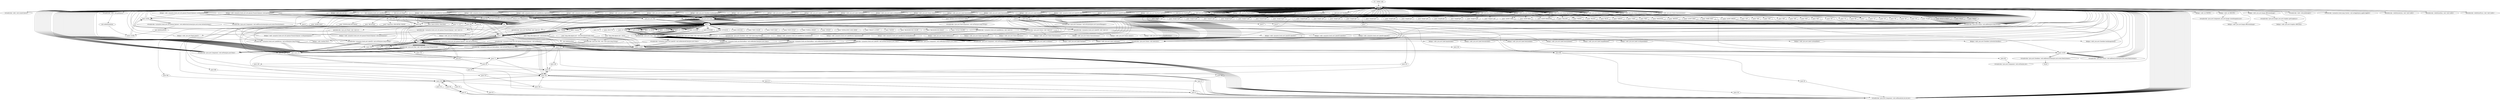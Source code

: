 digraph "" {
    "r0 := @this: edit"
    "load.r r0"
    "r0 := @this: edit"->"load.r r0";
    "virtualinvoke <edit: void createColors()>"
    "load.r r0"->"virtualinvoke <edit: void createColors()>";
    "virtualinvoke <edit: void createColors()>"->"load.r r0";
    "push 1"
    "load.r r0"->"push 1";
    "fieldput <edit: boolean first>"
    "push 1"->"fieldput <edit: boolean first>";
    "fieldput <edit: boolean first>"->"load.r r0";
    "load.r r0"->"load.r r0";
    "load.r r0"->"load.r r0";
    "fieldget <edit: int WIDTH>"
    "load.r r0"->"fieldget <edit: int WIDTH>";
    "fieldget <edit: int WIDTH>"->"load.r r0";
    "fieldget <edit: int HEIGTH>"
    "load.r r0"->"fieldget <edit: int HEIGTH>";
    "virtualinvoke <java.awt.Component: java.awt.Image createImage(int,int)>"
    "fieldget <edit: int HEIGTH>"->"virtualinvoke <java.awt.Component: java.awt.Image createImage(int,int)>";
    "fieldput <edit: java.awt.Image offScreenImage>"
    "virtualinvoke <java.awt.Component: java.awt.Image createImage(int,int)>"->"fieldput <edit: java.awt.Image offScreenImage>";
    "fieldput <edit: java.awt.Image offScreenImage>"->"load.r r0";
    "load.r r0"->"load.r r0";
    "fieldget <edit: java.awt.Image offScreenImage>"
    "load.r r0"->"fieldget <edit: java.awt.Image offScreenImage>";
    "virtualinvoke <java.awt.Image: java.awt.Graphics getGraphics()>"
    "fieldget <edit: java.awt.Image offScreenImage>"->"virtualinvoke <java.awt.Image: java.awt.Graphics getGraphics()>";
    "fieldput <edit: java.awt.Graphics offScreen>"
    "virtualinvoke <java.awt.Image: java.awt.Graphics getGraphics()>"->"fieldput <edit: java.awt.Graphics offScreen>";
    "fieldput <edit: java.awt.Graphics offScreen>"->"load.r r0";
    "virtualinvoke <edit: void grabimage()>"
    "load.r r0"->"virtualinvoke <edit: void grabimage()>";
    "virtualinvoke <edit: void grabimage()>"->"load.r r0";
    "staticinvoke <symantec.itools.lang.Context: void setApplet(java.applet.Applet)>"
    "load.r r0"->"staticinvoke <symantec.itools.lang.Context: void setApplet(java.applet.Applet)>";
    "staticinvoke <symantec.itools.lang.Context: void setApplet(java.applet.Applet)>"->"load.r r0";
    "push null"
    "load.r r0"->"push null";
    "virtualinvoke <java.awt.Container: void setLayout(java.awt.LayoutManager)>"
    "push null"->"virtualinvoke <java.awt.Container: void setLayout(java.awt.LayoutManager)>";
    "virtualinvoke <java.awt.Container: void setLayout(java.awt.LayoutManager)>"->"load.r r0";
    "push 660"
    "load.r r0"->"push 660";
    "push 402"
    "push 660"->"push 402";
    "virtualinvoke <java.awt.Component: void setSize(int,int)>"
    "push 402"->"virtualinvoke <java.awt.Component: void setSize(int,int)>";
    "virtualinvoke <java.awt.Component: void setSize(int,int)>"->"load.r r0";
    "new java.awt.Panel"
    "load.r r0"->"new java.awt.Panel";
    "dup1.r"
    "new java.awt.Panel"->"dup1.r";
    "specialinvoke <java.awt.Panel: void <init>()>"
    "dup1.r"->"specialinvoke <java.awt.Panel: void <init>()>";
    "fieldput <edit: java.awt.Panel panel1>"
    "specialinvoke <java.awt.Panel: void <init>()>"->"fieldput <edit: java.awt.Panel panel1>";
    "fieldput <edit: java.awt.Panel panel1>"->"load.r r0";
    "fieldget <edit: java.awt.Panel panel1>"
    "load.r r0"->"fieldget <edit: java.awt.Panel panel1>";
    "fieldget <edit: java.awt.Panel panel1>"->"push null";
    "push null"->"virtualinvoke <java.awt.Container: void setLayout(java.awt.LayoutManager)>";
    "virtualinvoke <java.awt.Container: void setLayout(java.awt.LayoutManager)>"->"load.r r0";
    "load.r r0"->"fieldget <edit: java.awt.Panel panel1>";
    "push 0"
    "fieldget <edit: java.awt.Panel panel1>"->"push 0";
    "push 120"
    "push 0"->"push 120";
    "push 120"->"push 660";
    "push 316"
    "push 660"->"push 316";
    "virtualinvoke <java.awt.Component: void setBounds(int,int,int,int)>"
    "push 316"->"virtualinvoke <java.awt.Component: void setBounds(int,int,int,int)>";
    "virtualinvoke <java.awt.Component: void setBounds(int,int,int,int)>"->"load.r r0";
    "load.r r0"->"fieldget <edit: java.awt.Panel panel1>";
    "new java.awt.Color"
    "fieldget <edit: java.awt.Panel panel1>"->"new java.awt.Color";
    "new java.awt.Color"->"dup1.r";
    "push 12632256"
    "dup1.r"->"push 12632256";
    "specialinvoke <java.awt.Color: void <init>(int)>"
    "push 12632256"->"specialinvoke <java.awt.Color: void <init>(int)>";
    "virtualinvoke <java.awt.Component: void setBackground(java.awt.Color)>"
    "specialinvoke <java.awt.Color: void <init>(int)>"->"virtualinvoke <java.awt.Component: void setBackground(java.awt.Color)>";
    "virtualinvoke <java.awt.Component: void setBackground(java.awt.Color)>"->"load.r r0";
    "load.r r0"->"load.r r0";
    "load.r r0"->"fieldget <edit: java.awt.Panel panel1>";
    "virtualinvoke <java.awt.Container: java.awt.Component add(java.awt.Component)>"
    "fieldget <edit: java.awt.Panel panel1>"->"virtualinvoke <java.awt.Container: java.awt.Component add(java.awt.Component)>";
    "pop"
    "virtualinvoke <java.awt.Container: java.awt.Component add(java.awt.Component)>"->"pop";
    "pop"->"load.r r0";
    "new java.awt.TextField"
    "load.r r0"->"new java.awt.TextField";
    "new java.awt.TextField"->"dup1.r";
    "specialinvoke <java.awt.TextField: void <init>()>"
    "dup1.r"->"specialinvoke <java.awt.TextField: void <init>()>";
    "fieldput <edit: java.awt.TextField textField1>"
    "specialinvoke <java.awt.TextField: void <init>()>"->"fieldput <edit: java.awt.TextField textField1>";
    "fieldput <edit: java.awt.TextField textField1>"->"load.r r0";
    "fieldget <edit: java.awt.TextField textField1>"
    "load.r r0"->"fieldget <edit: java.awt.TextField textField1>";
    "push \"ENTER YOUR MESSAGE HERE.\""
    "fieldget <edit: java.awt.TextField textField1>"->"push \"ENTER YOUR MESSAGE HERE.\"";
    "virtualinvoke <java.awt.TextComponent: void setText(java.lang.String)>"
    "push \"ENTER YOUR MESSAGE HERE.\""->"virtualinvoke <java.awt.TextComponent: void setText(java.lang.String)>";
    "virtualinvoke <java.awt.TextComponent: void setText(java.lang.String)>"->"load.r r0";
    "load.r r0"->"fieldget <edit: java.awt.TextField textField1>";
    "fieldget <edit: java.awt.TextField textField1>"->"push 0";
    "push 204"
    "push 0"->"push 204";
    "push 204"->"push 660";
    "push 26"
    "push 660"->"push 26";
    "push 26"->"virtualinvoke <java.awt.Component: void setBounds(int,int,int,int)>";
    "virtualinvoke <java.awt.Component: void setBounds(int,int,int,int)>"->"load.r r0";
    "load.r r0"->"fieldget <edit: java.awt.TextField textField1>";
    "fieldget <edit: java.awt.TextField textField1>"->"new java.awt.Color";
    "new java.awt.Color"->"dup1.r";
    "push 255"
    "dup1.r"->"push 255";
    "push 255"->"specialinvoke <java.awt.Color: void <init>(int)>";
    "virtualinvoke <java.awt.Component: void setForeground(java.awt.Color)>"
    "specialinvoke <java.awt.Color: void <init>(int)>"->"virtualinvoke <java.awt.Component: void setForeground(java.awt.Color)>";
    "virtualinvoke <java.awt.Component: void setForeground(java.awt.Color)>"->"load.r r0";
    "load.r r0"->"fieldget <edit: java.awt.TextField textField1>";
    "fieldget <edit: java.awt.TextField textField1>"->"new java.awt.Color";
    "new java.awt.Color"->"dup1.r";
    "push -8355776"
    "dup1.r"->"push -8355776";
    "push -8355776"->"specialinvoke <java.awt.Color: void <init>(int)>";
    "specialinvoke <java.awt.Color: void <init>(int)>"->"virtualinvoke <java.awt.Component: void setBackground(java.awt.Color)>";
    "virtualinvoke <java.awt.Component: void setBackground(java.awt.Color)>"->"load.r r0";
    "load.r r0"->"fieldget <edit: java.awt.Panel panel1>";
    "fieldget <edit: java.awt.Panel panel1>"->"load.r r0";
    "load.r r0"->"fieldget <edit: java.awt.TextField textField1>";
    "fieldget <edit: java.awt.TextField textField1>"->"virtualinvoke <java.awt.Container: java.awt.Component add(java.awt.Component)>";
    "virtualinvoke <java.awt.Container: java.awt.Component add(java.awt.Component)>"->"pop";
    "pop"->"load.r r0";
    "new java.awt.Label"
    "load.r r0"->"new java.awt.Label";
    "new java.awt.Label"->"dup1.r";
    "push \"SCROLLTEXT GOES HERE\""
    "dup1.r"->"push \"SCROLLTEXT GOES HERE\"";
    "specialinvoke <java.awt.Label: void <init>(java.lang.String)>"
    "push \"SCROLLTEXT GOES HERE\""->"specialinvoke <java.awt.Label: void <init>(java.lang.String)>";
    "fieldput <edit: java.awt.Label scrolllabel>"
    "specialinvoke <java.awt.Label: void <init>(java.lang.String)>"->"fieldput <edit: java.awt.Label scrolllabel>";
    "fieldput <edit: java.awt.Label scrolllabel>"->"load.r r0";
    "fieldget <edit: java.awt.Label scrolllabel>"
    "load.r r0"->"fieldget <edit: java.awt.Label scrolllabel>";
    "push 216"
    "fieldget <edit: java.awt.Label scrolllabel>"->"push 216";
    "push 192"
    "push 216"->"push 192";
    "push 144"
    "push 192"->"push 144";
    "push 12"
    "push 144"->"push 12";
    "push 12"->"virtualinvoke <java.awt.Component: void setBounds(int,int,int,int)>";
    "virtualinvoke <java.awt.Component: void setBounds(int,int,int,int)>"->"load.r r0";
    "load.r r0"->"fieldget <edit: java.awt.Label scrolllabel>";
    "new java.awt.Font"
    "fieldget <edit: java.awt.Label scrolllabel>"->"new java.awt.Font";
    "new java.awt.Font"->"dup1.r";
    "push \"Courier\""
    "dup1.r"->"push \"Courier\"";
    "push \"Courier\""->"push 1";
    "push 1"->"push 12";
    "specialinvoke <java.awt.Font: void <init>(java.lang.String,int,int)>"
    "push 12"->"specialinvoke <java.awt.Font: void <init>(java.lang.String,int,int)>";
    "virtualinvoke <java.awt.Component: void setFont(java.awt.Font)>"
    "specialinvoke <java.awt.Font: void <init>(java.lang.String,int,int)>"->"virtualinvoke <java.awt.Component: void setFont(java.awt.Font)>";
    "virtualinvoke <java.awt.Component: void setFont(java.awt.Font)>"->"load.r r0";
    "load.r r0"->"fieldget <edit: java.awt.Label scrolllabel>";
    "fieldget <edit: java.awt.Label scrolllabel>"->"new java.awt.Color";
    "new java.awt.Color"->"dup1.r";
    "push 16776960"
    "dup1.r"->"push 16776960";
    "push 16776960"->"specialinvoke <java.awt.Color: void <init>(int)>";
    "specialinvoke <java.awt.Color: void <init>(int)>"->"virtualinvoke <java.awt.Component: void setBackground(java.awt.Color)>";
    "virtualinvoke <java.awt.Component: void setBackground(java.awt.Color)>"->"load.r r0";
    "load.r r0"->"fieldget <edit: java.awt.Panel panel1>";
    "fieldget <edit: java.awt.Panel panel1>"->"load.r r0";
    "load.r r0"->"fieldget <edit: java.awt.Label scrolllabel>";
    "fieldget <edit: java.awt.Label scrolllabel>"->"virtualinvoke <java.awt.Container: java.awt.Component add(java.awt.Component)>";
    "virtualinvoke <java.awt.Container: java.awt.Component add(java.awt.Component)>"->"pop";
    "pop"->"load.r r0";
    "load.r r0"->"new java.awt.Label";
    "new java.awt.Label"->"dup1.r";
    "push \"SELECT A FONT\""
    "dup1.r"->"push \"SELECT A FONT\"";
    "push \"SELECT A FONT\""->"specialinvoke <java.awt.Label: void <init>(java.lang.String)>";
    "fieldput <edit: java.awt.Label fontlabel>"
    "specialinvoke <java.awt.Label: void <init>(java.lang.String)>"->"fieldput <edit: java.awt.Label fontlabel>";
    "fieldput <edit: java.awt.Label fontlabel>"->"load.r r0";
    "fieldget <edit: java.awt.Label fontlabel>"
    "load.r r0"->"fieldget <edit: java.awt.Label fontlabel>";
    "fieldget <edit: java.awt.Label fontlabel>"->"push 12";
    "push 12"->"push 12";
    "push 96"
    "push 12"->"push 96";
    "push 96"->"push 12";
    "push 12"->"virtualinvoke <java.awt.Component: void setBounds(int,int,int,int)>";
    "virtualinvoke <java.awt.Component: void setBounds(int,int,int,int)>"->"load.r r0";
    "load.r r0"->"fieldget <edit: java.awt.Label fontlabel>";
    "fieldget <edit: java.awt.Label fontlabel>"->"new java.awt.Font";
    "new java.awt.Font"->"dup1.r";
    "push \"Dialog\""
    "dup1.r"->"push \"Dialog\"";
    "push \"Dialog\""->"push 1";
    "push 1"->"push 12";
    "push 12"->"specialinvoke <java.awt.Font: void <init>(java.lang.String,int,int)>";
    "specialinvoke <java.awt.Font: void <init>(java.lang.String,int,int)>"->"virtualinvoke <java.awt.Component: void setFont(java.awt.Font)>";
    "virtualinvoke <java.awt.Component: void setFont(java.awt.Font)>"->"load.r r0";
    "load.r r0"->"fieldget <edit: java.awt.Label fontlabel>";
    "fieldget <edit: java.awt.Label fontlabel>"->"new java.awt.Color";
    "new java.awt.Color"->"dup1.r";
    "push 65280"
    "dup1.r"->"push 65280";
    "push 65280"->"specialinvoke <java.awt.Color: void <init>(int)>";
    "specialinvoke <java.awt.Color: void <init>(int)>"->"virtualinvoke <java.awt.Component: void setForeground(java.awt.Color)>";
    "virtualinvoke <java.awt.Component: void setForeground(java.awt.Color)>"->"load.r r0";
    "load.r r0"->"fieldget <edit: java.awt.Label fontlabel>";
    "fieldget <edit: java.awt.Label fontlabel>"->"new java.awt.Color";
    "new java.awt.Color"->"dup1.r";
    "push -16744320"
    "dup1.r"->"push -16744320";
    "push -16744320"->"specialinvoke <java.awt.Color: void <init>(int)>";
    "specialinvoke <java.awt.Color: void <init>(int)>"->"virtualinvoke <java.awt.Component: void setBackground(java.awt.Color)>";
    "virtualinvoke <java.awt.Component: void setBackground(java.awt.Color)>"->"load.r r0";
    "load.r r0"->"fieldget <edit: java.awt.Panel panel1>";
    "fieldget <edit: java.awt.Panel panel1>"->"load.r r0";
    "load.r r0"->"fieldget <edit: java.awt.Label fontlabel>";
    "fieldget <edit: java.awt.Label fontlabel>"->"virtualinvoke <java.awt.Container: java.awt.Component add(java.awt.Component)>";
    "virtualinvoke <java.awt.Container: java.awt.Component add(java.awt.Component)>"->"pop";
    "pop"->"load.r r0";
    "load.r r0"->"new java.awt.Label";
    "new java.awt.Label"->"dup1.r";
    "push \"WIDTH\""
    "dup1.r"->"push \"WIDTH\"";
    "push \"WIDTH\""->"specialinvoke <java.awt.Label: void <init>(java.lang.String)>";
    "fieldput <edit: java.awt.Label widthlable>"
    "specialinvoke <java.awt.Label: void <init>(java.lang.String)>"->"fieldput <edit: java.awt.Label widthlable>";
    "fieldput <edit: java.awt.Label widthlable>"->"load.r r0";
    "fieldget <edit: java.awt.Label widthlable>"
    "load.r r0"->"fieldget <edit: java.awt.Label widthlable>";
    "push 180"
    "fieldget <edit: java.awt.Label widthlable>"->"push 180";
    "push 180"->"push 96";
    "push 48"
    "push 96"->"push 48";
    "push 48"->"push 12";
    "push 12"->"virtualinvoke <java.awt.Component: void setBounds(int,int,int,int)>";
    "virtualinvoke <java.awt.Component: void setBounds(int,int,int,int)>"->"load.r r0";
    "load.r r0"->"fieldget <edit: java.awt.Label widthlable>";
    "fieldget <edit: java.awt.Label widthlable>"->"new java.awt.Font";
    "new java.awt.Font"->"dup1.r";
    "dup1.r"->"push \"Dialog\"";
    "push \"Dialog\""->"push 1";
    "push 1"->"push 12";
    "push 12"->"specialinvoke <java.awt.Font: void <init>(java.lang.String,int,int)>";
    "specialinvoke <java.awt.Font: void <init>(java.lang.String,int,int)>"->"virtualinvoke <java.awt.Component: void setFont(java.awt.Font)>";
    "virtualinvoke <java.awt.Component: void setFont(java.awt.Font)>"->"load.r r0";
    "load.r r0"->"fieldget <edit: java.awt.Label widthlable>";
    "fieldget <edit: java.awt.Label widthlable>"->"new java.awt.Color";
    "new java.awt.Color"->"dup1.r";
    "dup1.r"->"push 65280";
    "push 65280"->"specialinvoke <java.awt.Color: void <init>(int)>";
    "specialinvoke <java.awt.Color: void <init>(int)>"->"virtualinvoke <java.awt.Component: void setForeground(java.awt.Color)>";
    "virtualinvoke <java.awt.Component: void setForeground(java.awt.Color)>"->"load.r r0";
    "load.r r0"->"fieldget <edit: java.awt.Label widthlable>";
    "fieldget <edit: java.awt.Label widthlable>"->"new java.awt.Color";
    "new java.awt.Color"->"dup1.r";
    "push -12550016"
    "dup1.r"->"push -12550016";
    "push -12550016"->"specialinvoke <java.awt.Color: void <init>(int)>";
    "specialinvoke <java.awt.Color: void <init>(int)>"->"virtualinvoke <java.awt.Component: void setBackground(java.awt.Color)>";
    "virtualinvoke <java.awt.Component: void setBackground(java.awt.Color)>"->"load.r r0";
    "load.r r0"->"fieldget <edit: java.awt.Panel panel1>";
    "fieldget <edit: java.awt.Panel panel1>"->"load.r r0";
    "load.r r0"->"fieldget <edit: java.awt.Label widthlable>";
    "fieldget <edit: java.awt.Label widthlable>"->"virtualinvoke <java.awt.Container: java.awt.Component add(java.awt.Component)>";
    "virtualinvoke <java.awt.Container: java.awt.Component add(java.awt.Component)>"->"pop";
    "pop"->"load.r r0";
    "new java.awt.Choice"
    "load.r r0"->"new java.awt.Choice";
    "new java.awt.Choice"->"dup1.r";
    "specialinvoke <java.awt.Choice: void <init>()>"
    "dup1.r"->"specialinvoke <java.awt.Choice: void <init>()>";
    "fieldput <edit: java.awt.Choice widthchoice>"
    "specialinvoke <java.awt.Choice: void <init>()>"->"fieldput <edit: java.awt.Choice widthchoice>";
    "fieldput <edit: java.awt.Choice widthchoice>"->"load.r r0";
    "fieldget <edit: java.awt.Choice widthchoice>"
    "load.r r0"->"fieldget <edit: java.awt.Choice widthchoice>";
    "push \"100\""
    "fieldget <edit: java.awt.Choice widthchoice>"->"push \"100\"";
    "virtualinvoke <java.awt.Choice: void addItem(java.lang.String)>"
    "push \"100\""->"virtualinvoke <java.awt.Choice: void addItem(java.lang.String)>";
    "virtualinvoke <java.awt.Choice: void addItem(java.lang.String)>"->"load.r r0";
    "load.r r0"->"fieldget <edit: java.awt.Choice widthchoice>";
    "push \"200\""
    "fieldget <edit: java.awt.Choice widthchoice>"->"push \"200\"";
    "push \"200\""->"virtualinvoke <java.awt.Choice: void addItem(java.lang.String)>";
    "virtualinvoke <java.awt.Choice: void addItem(java.lang.String)>"->"load.r r0";
    "load.r r0"->"fieldget <edit: java.awt.Choice widthchoice>";
    "push \"300\""
    "fieldget <edit: java.awt.Choice widthchoice>"->"push \"300\"";
    "push \"300\""->"virtualinvoke <java.awt.Choice: void addItem(java.lang.String)>";
    "virtualinvoke <java.awt.Choice: void addItem(java.lang.String)>"->"load.r r0";
    "load.r r0"->"fieldget <edit: java.awt.Choice widthchoice>";
    "push \"400\""
    "fieldget <edit: java.awt.Choice widthchoice>"->"push \"400\"";
    "push \"400\""->"virtualinvoke <java.awt.Choice: void addItem(java.lang.String)>";
    "virtualinvoke <java.awt.Choice: void addItem(java.lang.String)>"->"load.r r0";
    "load.r r0"->"fieldget <edit: java.awt.Choice widthchoice>";
    "push \"500\""
    "fieldget <edit: java.awt.Choice widthchoice>"->"push \"500\"";
    "push \"500\""->"virtualinvoke <java.awt.Choice: void addItem(java.lang.String)>";
    "virtualinvoke <java.awt.Choice: void addItem(java.lang.String)>"->"load.r r0";
    "load.r r0"->"fieldget <edit: java.awt.Choice widthchoice>";
    "push \"600\""
    "fieldget <edit: java.awt.Choice widthchoice>"->"push \"600\"";
    "push \"600\""->"virtualinvoke <java.awt.Choice: void addItem(java.lang.String)>";
    "virtualinvoke <java.awt.Choice: void addItem(java.lang.String)>"->"load.r r0";
    "load.r r0"->"fieldget <edit: java.awt.Choice widthchoice>";
    "push \"640\""
    "fieldget <edit: java.awt.Choice widthchoice>"->"push \"640\"";
    "push \"640\""->"virtualinvoke <java.awt.Choice: void addItem(java.lang.String)>";
    "virtualinvoke <java.awt.Choice: void addItem(java.lang.String)>"->"load.r r0";
    "load.r r0"->"fieldget <edit: java.awt.Choice widthchoice>";
    "push 6"
    "fieldget <edit: java.awt.Choice widthchoice>"->"push 6";
    "virtualinvoke <java.awt.Choice: void select(int)>"
    "push 6"->"virtualinvoke <java.awt.Choice: void select(int)>";
    "goto load.r r0"
    "virtualinvoke <java.awt.Choice: void select(int)>"->"goto load.r r0";
    "goto load.r r0"->"load.r r0";
    "load.r r0"->"fieldget <edit: java.awt.Panel panel1>";
    "fieldget <edit: java.awt.Panel panel1>"->"load.r r0";
    "load.r r0"->"fieldget <edit: java.awt.Choice widthchoice>";
    "fieldget <edit: java.awt.Choice widthchoice>"->"virtualinvoke <java.awt.Container: java.awt.Component add(java.awt.Component)>";
    "virtualinvoke <java.awt.Container: java.awt.Component add(java.awt.Component)>"->"pop";
    "pop"->"load.r r0";
    "load.r r0"->"fieldget <edit: java.awt.Choice widthchoice>";
    "fieldget <edit: java.awt.Choice widthchoice>"->"push 180";
    "push 108"
    "push 180"->"push 108";
    "push 60"
    "push 108"->"push 60";
    "push 20"
    "push 60"->"push 20";
    "push 20"->"virtualinvoke <java.awt.Component: void setBounds(int,int,int,int)>";
    "virtualinvoke <java.awt.Component: void setBounds(int,int,int,int)>"->"load.r r0";
    "load.r r0"->"fieldget <edit: java.awt.Choice widthchoice>";
    "fieldget <edit: java.awt.Choice widthchoice>"->"new java.awt.Color";
    "new java.awt.Color"->"dup1.r";
    "dup1.r"->"push 16776960";
    "push 16776960"->"specialinvoke <java.awt.Color: void <init>(int)>";
    "specialinvoke <java.awt.Color: void <init>(int)>"->"virtualinvoke <java.awt.Component: void setForeground(java.awt.Color)>";
    "virtualinvoke <java.awt.Component: void setForeground(java.awt.Color)>"->"load.r r0";
    "load.r r0"->"fieldget <edit: java.awt.Choice widthchoice>";
    "fieldget <edit: java.awt.Choice widthchoice>"->"new java.awt.Color";
    "new java.awt.Color"->"dup1.r";
    "dup1.r"->"push -16744320";
    "push -16744320"->"specialinvoke <java.awt.Color: void <init>(int)>";
    "specialinvoke <java.awt.Color: void <init>(int)>"->"virtualinvoke <java.awt.Component: void setBackground(java.awt.Color)>";
    "virtualinvoke <java.awt.Component: void setBackground(java.awt.Color)>"->"load.r r0";
    "load.r r0"->"new java.awt.Choice";
    "new java.awt.Choice"->"dup1.r";
    "dup1.r"->"specialinvoke <java.awt.Choice: void <init>()>";
    "fieldput <edit: java.awt.Choice bgcchoice>"
    "specialinvoke <java.awt.Choice: void <init>()>"->"fieldput <edit: java.awt.Choice bgcchoice>";
    "fieldput <edit: java.awt.Choice bgcchoice>"->"load.r r0";
    "fieldget <edit: java.awt.Choice bgcchoice>"
    "load.r r0"->"fieldget <edit: java.awt.Choice bgcchoice>";
    "push \"BLACK\""
    "fieldget <edit: java.awt.Choice bgcchoice>"->"push \"BLACK\"";
    "push \"BLACK\""->"virtualinvoke <java.awt.Choice: void addItem(java.lang.String)>";
    "virtualinvoke <java.awt.Choice: void addItem(java.lang.String)>"->"load.r r0";
    "load.r r0"->"fieldget <edit: java.awt.Choice bgcchoice>";
    "push \"BLUE\""
    "fieldget <edit: java.awt.Choice bgcchoice>"->"push \"BLUE\"";
    "push \"BLUE\""->"virtualinvoke <java.awt.Choice: void addItem(java.lang.String)>";
    "virtualinvoke <java.awt.Choice: void addItem(java.lang.String)>"->"load.r r0";
    "load.r r0"->"fieldget <edit: java.awt.Choice bgcchoice>";
    "push \"GREEN\""
    "fieldget <edit: java.awt.Choice bgcchoice>"->"push \"GREEN\"";
    "push \"GREEN\""->"virtualinvoke <java.awt.Choice: void addItem(java.lang.String)>";
    "virtualinvoke <java.awt.Choice: void addItem(java.lang.String)>"->"load.r r0";
    "load.r r0"->"fieldget <edit: java.awt.Choice bgcchoice>";
    "push \"CYAN\""
    "fieldget <edit: java.awt.Choice bgcchoice>"->"push \"CYAN\"";
    "push \"CYAN\""->"virtualinvoke <java.awt.Choice: void addItem(java.lang.String)>";
    "virtualinvoke <java.awt.Choice: void addItem(java.lang.String)>"->"load.r r0";
    "load.r r0"->"fieldget <edit: java.awt.Choice bgcchoice>";
    "push \"RED\""
    "fieldget <edit: java.awt.Choice bgcchoice>"->"push \"RED\"";
    "push \"RED\""->"virtualinvoke <java.awt.Choice: void addItem(java.lang.String)>";
    "virtualinvoke <java.awt.Choice: void addItem(java.lang.String)>"->"load.r r0";
    "load.r r0"->"fieldget <edit: java.awt.Choice bgcchoice>";
    "push \"MAGENTA\""
    "fieldget <edit: java.awt.Choice bgcchoice>"->"push \"MAGENTA\"";
    "push \"MAGENTA\""->"virtualinvoke <java.awt.Choice: void addItem(java.lang.String)>";
    "virtualinvoke <java.awt.Choice: void addItem(java.lang.String)>"->"load.r r0";
    "load.r r0"->"fieldget <edit: java.awt.Choice bgcchoice>";
    "push \"BROWN\""
    "fieldget <edit: java.awt.Choice bgcchoice>"->"push \"BROWN\"";
    "push \"BROWN\""->"virtualinvoke <java.awt.Choice: void addItem(java.lang.String)>";
    "virtualinvoke <java.awt.Choice: void addItem(java.lang.String)>"->"load.r r0";
    "load.r r0"->"fieldget <edit: java.awt.Choice bgcchoice>";
    "push \"LIGHT GRAY\""
    "fieldget <edit: java.awt.Choice bgcchoice>"->"push \"LIGHT GRAY\"";
    "push \"LIGHT GRAY\""->"virtualinvoke <java.awt.Choice: void addItem(java.lang.String)>";
    "virtualinvoke <java.awt.Choice: void addItem(java.lang.String)>"->"load.r r0";
    "load.r r0"->"fieldget <edit: java.awt.Choice bgcchoice>";
    "push \"DARK GRAY\""
    "fieldget <edit: java.awt.Choice bgcchoice>"->"push \"DARK GRAY\"";
    "push \"DARK GRAY\""->"virtualinvoke <java.awt.Choice: void addItem(java.lang.String)>";
    "virtualinvoke <java.awt.Choice: void addItem(java.lang.String)>"->"load.r r0";
    "load.r r0"->"fieldget <edit: java.awt.Choice bgcchoice>";
    "push \"LIGHT GREEN\""
    "fieldget <edit: java.awt.Choice bgcchoice>"->"push \"LIGHT GREEN\"";
    "push \"LIGHT GREEN\""->"virtualinvoke <java.awt.Choice: void addItem(java.lang.String)>";
    "virtualinvoke <java.awt.Choice: void addItem(java.lang.String)>"->"load.r r0";
    "load.r r0"->"fieldget <edit: java.awt.Choice bgcchoice>";
    "push \"LIGHT CYAN\""
    "fieldget <edit: java.awt.Choice bgcchoice>"->"push \"LIGHT CYAN\"";
    "push \"LIGHT CYAN\""->"virtualinvoke <java.awt.Choice: void addItem(java.lang.String)>";
    "virtualinvoke <java.awt.Choice: void addItem(java.lang.String)>"->"load.r r0";
    "load.r r0"->"fieldget <edit: java.awt.Choice bgcchoice>";
    "push \"LIGHT RED\""
    "fieldget <edit: java.awt.Choice bgcchoice>"->"push \"LIGHT RED\"";
    "push \"LIGHT RED\""->"virtualinvoke <java.awt.Choice: void addItem(java.lang.String)>";
    "virtualinvoke <java.awt.Choice: void addItem(java.lang.String)>"->"load.r r0";
    "load.r r0"->"fieldget <edit: java.awt.Choice bgcchoice>";
    "push \"LIGHT MAGENTA\""
    "fieldget <edit: java.awt.Choice bgcchoice>"->"push \"LIGHT MAGENTA\"";
    "push \"LIGHT MAGENTA\""->"virtualinvoke <java.awt.Choice: void addItem(java.lang.String)>";
    "virtualinvoke <java.awt.Choice: void addItem(java.lang.String)>"->"load.r r0";
    "load.r r0"->"fieldget <edit: java.awt.Choice bgcchoice>";
    "push \"YELLOW\""
    "fieldget <edit: java.awt.Choice bgcchoice>"->"push \"YELLOW\"";
    "push \"YELLOW\""->"virtualinvoke <java.awt.Choice: void addItem(java.lang.String)>";
    "virtualinvoke <java.awt.Choice: void addItem(java.lang.String)>"->"load.r r0";
    "load.r r0"->"fieldget <edit: java.awt.Choice bgcchoice>";
    "push \"WHITE\""
    "fieldget <edit: java.awt.Choice bgcchoice>"->"push \"WHITE\"";
    "push \"WHITE\""->"virtualinvoke <java.awt.Choice: void addItem(java.lang.String)>";
    "virtualinvoke <java.awt.Choice: void addItem(java.lang.String)>"->"load.r r0";
    "load.r r0"->"fieldget <edit: java.awt.Choice bgcchoice>";
    "fieldget <edit: java.awt.Choice bgcchoice>"->"push 0";
    "push 0"->"virtualinvoke <java.awt.Choice: void select(int)>";
    "virtualinvoke <java.awt.Choice: void select(int)>"->"goto load.r r0";
    "goto load.r r0"->"load.r r0";
    "load.r r0"->"fieldget <edit: java.awt.Panel panel1>";
    "fieldget <edit: java.awt.Panel panel1>"->"load.r r0";
    "load.r r0"->"fieldget <edit: java.awt.Choice bgcchoice>";
    "fieldget <edit: java.awt.Choice bgcchoice>"->"virtualinvoke <java.awt.Container: java.awt.Component add(java.awt.Component)>";
    "virtualinvoke <java.awt.Container: java.awt.Component add(java.awt.Component)>"->"pop";
    "pop"->"load.r r0";
    "load.r r0"->"fieldget <edit: java.awt.Choice bgcchoice>";
    "push 264"
    "fieldget <edit: java.awt.Choice bgcchoice>"->"push 264";
    "push 72"
    "push 264"->"push 72";
    "push 72"->"push 144";
    "push 24"
    "push 144"->"push 24";
    "push 24"->"virtualinvoke <java.awt.Component: void setBounds(int,int,int,int)>";
    "virtualinvoke <java.awt.Component: void setBounds(int,int,int,int)>"->"load.r r0";
    "load.r r0"->"fieldget <edit: java.awt.Choice bgcchoice>";
    "fieldget <edit: java.awt.Choice bgcchoice>"->"new java.awt.Color";
    "new java.awt.Color"->"dup1.r";
    "dup1.r"->"push 16776960";
    "push 16776960"->"specialinvoke <java.awt.Color: void <init>(int)>";
    "specialinvoke <java.awt.Color: void <init>(int)>"->"virtualinvoke <java.awt.Component: void setForeground(java.awt.Color)>";
    "virtualinvoke <java.awt.Component: void setForeground(java.awt.Color)>"->"load.r r0";
    "load.r r0"->"fieldget <edit: java.awt.Choice bgcchoice>";
    "fieldget <edit: java.awt.Choice bgcchoice>"->"new java.awt.Color";
    "new java.awt.Color"->"dup1.r";
    "dup1.r"->"push -16744320";
    "push -16744320"->"specialinvoke <java.awt.Color: void <init>(int)>";
    "specialinvoke <java.awt.Color: void <init>(int)>"->"virtualinvoke <java.awt.Component: void setBackground(java.awt.Color)>";
    "virtualinvoke <java.awt.Component: void setBackground(java.awt.Color)>"->"load.r r0";
    "load.r r0"->"new java.awt.Label";
    "new java.awt.Label"->"dup1.r";
    "push \"BACKGROUND COLOR\""
    "dup1.r"->"push \"BACKGROUND COLOR\"";
    "push \"BACKGROUND COLOR\""->"specialinvoke <java.awt.Label: void <init>(java.lang.String)>";
    "fieldput <edit: java.awt.Label bgcolorlabel>"
    "specialinvoke <java.awt.Label: void <init>(java.lang.String)>"->"fieldput <edit: java.awt.Label bgcolorlabel>";
    "fieldput <edit: java.awt.Label bgcolorlabel>"->"load.r r0";
    "fieldget <edit: java.awt.Label bgcolorlabel>"
    "load.r r0"->"fieldget <edit: java.awt.Label bgcolorlabel>";
    "fieldget <edit: java.awt.Label bgcolorlabel>"->"push 264";
    "push 264"->"push 60";
    "push 60"->"push 144";
    "push 144"->"push 12";
    "push 12"->"virtualinvoke <java.awt.Component: void setBounds(int,int,int,int)>";
    "virtualinvoke <java.awt.Component: void setBounds(int,int,int,int)>"->"load.r r0";
    "load.r r0"->"fieldget <edit: java.awt.Label bgcolorlabel>";
    "fieldget <edit: java.awt.Label bgcolorlabel>"->"new java.awt.Font";
    "new java.awt.Font"->"dup1.r";
    "dup1.r"->"push \"Dialog\"";
    "push \"Dialog\""->"push 1";
    "push 1"->"push 12";
    "push 12"->"specialinvoke <java.awt.Font: void <init>(java.lang.String,int,int)>";
    "specialinvoke <java.awt.Font: void <init>(java.lang.String,int,int)>"->"virtualinvoke <java.awt.Component: void setFont(java.awt.Font)>";
    "virtualinvoke <java.awt.Component: void setFont(java.awt.Font)>"->"load.r r0";
    "load.r r0"->"fieldget <edit: java.awt.Label bgcolorlabel>";
    "fieldget <edit: java.awt.Label bgcolorlabel>"->"new java.awt.Color";
    "new java.awt.Color"->"dup1.r";
    "dup1.r"->"push 65280";
    "push 65280"->"specialinvoke <java.awt.Color: void <init>(int)>";
    "specialinvoke <java.awt.Color: void <init>(int)>"->"virtualinvoke <java.awt.Component: void setForeground(java.awt.Color)>";
    "virtualinvoke <java.awt.Component: void setForeground(java.awt.Color)>"->"load.r r0";
    "load.r r0"->"fieldget <edit: java.awt.Label bgcolorlabel>";
    "fieldget <edit: java.awt.Label bgcolorlabel>"->"new java.awt.Color";
    "new java.awt.Color"->"dup1.r";
    "dup1.r"->"push -12550016";
    "push -12550016"->"specialinvoke <java.awt.Color: void <init>(int)>";
    "specialinvoke <java.awt.Color: void <init>(int)>"->"virtualinvoke <java.awt.Component: void setBackground(java.awt.Color)>";
    "virtualinvoke <java.awt.Component: void setBackground(java.awt.Color)>"->"load.r r0";
    "load.r r0"->"fieldget <edit: java.awt.Panel panel1>";
    "fieldget <edit: java.awt.Panel panel1>"->"load.r r0";
    "load.r r0"->"fieldget <edit: java.awt.Label bgcolorlabel>";
    "fieldget <edit: java.awt.Label bgcolorlabel>"->"virtualinvoke <java.awt.Container: java.awt.Component add(java.awt.Component)>";
    "virtualinvoke <java.awt.Container: java.awt.Component add(java.awt.Component)>"->"pop";
    "pop"->"load.r r0";
    "load.r r0"->"new java.awt.Choice";
    "new java.awt.Choice"->"dup1.r";
    "dup1.r"->"specialinvoke <java.awt.Choice: void <init>()>";
    "fieldput <edit: java.awt.Choice fgcchoice>"
    "specialinvoke <java.awt.Choice: void <init>()>"->"fieldput <edit: java.awt.Choice fgcchoice>";
    "fieldput <edit: java.awt.Choice fgcchoice>"->"load.r r0";
    "fieldget <edit: java.awt.Choice fgcchoice>"
    "load.r r0"->"fieldget <edit: java.awt.Choice fgcchoice>";
    "fieldget <edit: java.awt.Choice fgcchoice>"->"push \"BLACK\"";
    "push \"BLACK\""->"virtualinvoke <java.awt.Choice: void addItem(java.lang.String)>";
    "virtualinvoke <java.awt.Choice: void addItem(java.lang.String)>"->"load.r r0";
    "load.r r0"->"fieldget <edit: java.awt.Choice fgcchoice>";
    "fieldget <edit: java.awt.Choice fgcchoice>"->"push \"BLUE\"";
    "push \"BLUE\""->"virtualinvoke <java.awt.Choice: void addItem(java.lang.String)>";
    "virtualinvoke <java.awt.Choice: void addItem(java.lang.String)>"->"load.r r0";
    "load.r r0"->"fieldget <edit: java.awt.Choice fgcchoice>";
    "fieldget <edit: java.awt.Choice fgcchoice>"->"push \"GREEN\"";
    "push \"GREEN\""->"virtualinvoke <java.awt.Choice: void addItem(java.lang.String)>";
    "virtualinvoke <java.awt.Choice: void addItem(java.lang.String)>"->"load.r r0";
    "load.r r0"->"fieldget <edit: java.awt.Choice fgcchoice>";
    "fieldget <edit: java.awt.Choice fgcchoice>"->"push \"CYAN\"";
    "push \"CYAN\""->"virtualinvoke <java.awt.Choice: void addItem(java.lang.String)>";
    "virtualinvoke <java.awt.Choice: void addItem(java.lang.String)>"->"load.r r0";
    "load.r r0"->"fieldget <edit: java.awt.Choice fgcchoice>";
    "fieldget <edit: java.awt.Choice fgcchoice>"->"push \"RED\"";
    "push \"RED\""->"virtualinvoke <java.awt.Choice: void addItem(java.lang.String)>";
    "virtualinvoke <java.awt.Choice: void addItem(java.lang.String)>"->"load.r r0";
    "load.r r0"->"fieldget <edit: java.awt.Choice fgcchoice>";
    "fieldget <edit: java.awt.Choice fgcchoice>"->"push \"MAGENTA\"";
    "push \"MAGENTA\""->"virtualinvoke <java.awt.Choice: void addItem(java.lang.String)>";
    "virtualinvoke <java.awt.Choice: void addItem(java.lang.String)>"->"load.r r0";
    "load.r r0"->"fieldget <edit: java.awt.Choice fgcchoice>";
    "fieldget <edit: java.awt.Choice fgcchoice>"->"push \"BROWN\"";
    "push \"BROWN\""->"virtualinvoke <java.awt.Choice: void addItem(java.lang.String)>";
    "virtualinvoke <java.awt.Choice: void addItem(java.lang.String)>"->"load.r r0";
    "load.r r0"->"fieldget <edit: java.awt.Choice fgcchoice>";
    "fieldget <edit: java.awt.Choice fgcchoice>"->"push \"LIGHT GRAY\"";
    "push \"LIGHT GRAY\""->"virtualinvoke <java.awt.Choice: void addItem(java.lang.String)>";
    "virtualinvoke <java.awt.Choice: void addItem(java.lang.String)>"->"load.r r0";
    "load.r r0"->"fieldget <edit: java.awt.Choice fgcchoice>";
    "fieldget <edit: java.awt.Choice fgcchoice>"->"push \"DARK GRAY\"";
    "push \"DARK GRAY\""->"virtualinvoke <java.awt.Choice: void addItem(java.lang.String)>";
    "virtualinvoke <java.awt.Choice: void addItem(java.lang.String)>"->"load.r r0";
    "load.r r0"->"fieldget <edit: java.awt.Choice fgcchoice>";
    "fieldget <edit: java.awt.Choice fgcchoice>"->"push \"LIGHT GREEN\"";
    "push \"LIGHT GREEN\""->"virtualinvoke <java.awt.Choice: void addItem(java.lang.String)>";
    "virtualinvoke <java.awt.Choice: void addItem(java.lang.String)>"->"load.r r0";
    "load.r r0"->"fieldget <edit: java.awt.Choice fgcchoice>";
    "fieldget <edit: java.awt.Choice fgcchoice>"->"push \"LIGHT CYAN\"";
    "push \"LIGHT CYAN\""->"virtualinvoke <java.awt.Choice: void addItem(java.lang.String)>";
    "virtualinvoke <java.awt.Choice: void addItem(java.lang.String)>"->"load.r r0";
    "load.r r0"->"fieldget <edit: java.awt.Choice fgcchoice>";
    "fieldget <edit: java.awt.Choice fgcchoice>"->"push \"LIGHT RED\"";
    "push \"LIGHT RED\""->"virtualinvoke <java.awt.Choice: void addItem(java.lang.String)>";
    "virtualinvoke <java.awt.Choice: void addItem(java.lang.String)>"->"load.r r0";
    "load.r r0"->"fieldget <edit: java.awt.Choice fgcchoice>";
    "fieldget <edit: java.awt.Choice fgcchoice>"->"push \"LIGHT MAGENTA\"";
    "push \"LIGHT MAGENTA\""->"virtualinvoke <java.awt.Choice: void addItem(java.lang.String)>";
    "virtualinvoke <java.awt.Choice: void addItem(java.lang.String)>"->"load.r r0";
    "load.r r0"->"fieldget <edit: java.awt.Choice fgcchoice>";
    "fieldget <edit: java.awt.Choice fgcchoice>"->"push \"YELLOW\"";
    "push \"YELLOW\""->"virtualinvoke <java.awt.Choice: void addItem(java.lang.String)>";
    "virtualinvoke <java.awt.Choice: void addItem(java.lang.String)>"->"load.r r0";
    "load.r r0"->"fieldget <edit: java.awt.Choice fgcchoice>";
    "fieldget <edit: java.awt.Choice fgcchoice>"->"push \"WHITE\"";
    "push \"WHITE\""->"virtualinvoke <java.awt.Choice: void addItem(java.lang.String)>";
    "virtualinvoke <java.awt.Choice: void addItem(java.lang.String)>"->"load.r r0";
    "load.r r0"->"fieldget <edit: java.awt.Choice fgcchoice>";
    "push 5"
    "fieldget <edit: java.awt.Choice fgcchoice>"->"push 5";
    "push 5"->"virtualinvoke <java.awt.Choice: void select(int)>";
    "virtualinvoke <java.awt.Choice: void select(int)>"->"goto load.r r0";
    "goto load.r r0"->"load.r r0";
    "load.r r0"->"fieldget <edit: java.awt.Panel panel1>";
    "fieldget <edit: java.awt.Panel panel1>"->"load.r r0";
    "load.r r0"->"fieldget <edit: java.awt.Choice fgcchoice>";
    "fieldget <edit: java.awt.Choice fgcchoice>"->"virtualinvoke <java.awt.Container: java.awt.Component add(java.awt.Component)>";
    "virtualinvoke <java.awt.Container: java.awt.Component add(java.awt.Component)>"->"pop";
    "pop"->"load.r r0";
    "load.r r0"->"fieldget <edit: java.awt.Choice fgcchoice>";
    "fieldget <edit: java.awt.Choice fgcchoice>"->"push 264";
    "push 264"->"push 24";
    "push 24"->"push 144";
    "push 22"
    "push 144"->"push 22";
    "push 22"->"virtualinvoke <java.awt.Component: void setBounds(int,int,int,int)>";
    "virtualinvoke <java.awt.Component: void setBounds(int,int,int,int)>"->"load.r r0";
    "load.r r0"->"fieldget <edit: java.awt.Choice fgcchoice>";
    "fieldget <edit: java.awt.Choice fgcchoice>"->"new java.awt.Color";
    "new java.awt.Color"->"dup1.r";
    "dup1.r"->"push 16776960";
    "push 16776960"->"specialinvoke <java.awt.Color: void <init>(int)>";
    "specialinvoke <java.awt.Color: void <init>(int)>"->"virtualinvoke <java.awt.Component: void setForeground(java.awt.Color)>";
    "virtualinvoke <java.awt.Component: void setForeground(java.awt.Color)>"->"load.r r0";
    "load.r r0"->"fieldget <edit: java.awt.Choice fgcchoice>";
    "fieldget <edit: java.awt.Choice fgcchoice>"->"new java.awt.Color";
    "new java.awt.Color"->"dup1.r";
    "dup1.r"->"push -16744320";
    "push -16744320"->"specialinvoke <java.awt.Color: void <init>(int)>";
    "specialinvoke <java.awt.Color: void <init>(int)>"->"virtualinvoke <java.awt.Component: void setBackground(java.awt.Color)>";
    "virtualinvoke <java.awt.Component: void setBackground(java.awt.Color)>"->"load.r r0";
    "load.r r0"->"new java.awt.Label";
    "new java.awt.Label"->"dup1.r";
    "push \"TEXT COLOR\""
    "dup1.r"->"push \"TEXT COLOR\"";
    "push \"TEXT COLOR\""->"specialinvoke <java.awt.Label: void <init>(java.lang.String)>";
    "fieldput <edit: java.awt.Label forecolorlabel>"
    "specialinvoke <java.awt.Label: void <init>(java.lang.String)>"->"fieldput <edit: java.awt.Label forecolorlabel>";
    "fieldput <edit: java.awt.Label forecolorlabel>"->"load.r r0";
    "fieldget <edit: java.awt.Label forecolorlabel>"
    "load.r r0"->"fieldget <edit: java.awt.Label forecolorlabel>";
    "fieldget <edit: java.awt.Label forecolorlabel>"->"push 264";
    "push 264"->"push 12";
    "push 84"
    "push 12"->"push 84";
    "push 84"->"push 12";
    "push 12"->"virtualinvoke <java.awt.Component: void setBounds(int,int,int,int)>";
    "virtualinvoke <java.awt.Component: void setBounds(int,int,int,int)>"->"load.r r0";
    "load.r r0"->"fieldget <edit: java.awt.Label forecolorlabel>";
    "fieldget <edit: java.awt.Label forecolorlabel>"->"new java.awt.Font";
    "new java.awt.Font"->"dup1.r";
    "dup1.r"->"push \"Dialog\"";
    "push \"Dialog\""->"push 1";
    "push 1"->"push 12";
    "push 12"->"specialinvoke <java.awt.Font: void <init>(java.lang.String,int,int)>";
    "specialinvoke <java.awt.Font: void <init>(java.lang.String,int,int)>"->"virtualinvoke <java.awt.Component: void setFont(java.awt.Font)>";
    "virtualinvoke <java.awt.Component: void setFont(java.awt.Font)>"->"load.r r0";
    "load.r r0"->"fieldget <edit: java.awt.Label forecolorlabel>";
    "fieldget <edit: java.awt.Label forecolorlabel>"->"new java.awt.Color";
    "new java.awt.Color"->"dup1.r";
    "dup1.r"->"push 65280";
    "push 65280"->"specialinvoke <java.awt.Color: void <init>(int)>";
    "specialinvoke <java.awt.Color: void <init>(int)>"->"virtualinvoke <java.awt.Component: void setForeground(java.awt.Color)>";
    "virtualinvoke <java.awt.Component: void setForeground(java.awt.Color)>"->"load.r r0";
    "load.r r0"->"fieldget <edit: java.awt.Label forecolorlabel>";
    "fieldget <edit: java.awt.Label forecolorlabel>"->"new java.awt.Color";
    "new java.awt.Color"->"dup1.r";
    "dup1.r"->"push -12550016";
    "push -12550016"->"specialinvoke <java.awt.Color: void <init>(int)>";
    "specialinvoke <java.awt.Color: void <init>(int)>"->"virtualinvoke <java.awt.Component: void setBackground(java.awt.Color)>";
    "virtualinvoke <java.awt.Component: void setBackground(java.awt.Color)>"->"load.r r0";
    "load.r r0"->"fieldget <edit: java.awt.Panel panel1>";
    "fieldget <edit: java.awt.Panel panel1>"->"load.r r0";
    "load.r r0"->"fieldget <edit: java.awt.Label forecolorlabel>";
    "fieldget <edit: java.awt.Label forecolorlabel>"->"virtualinvoke <java.awt.Container: java.awt.Component add(java.awt.Component)>";
    "virtualinvoke <java.awt.Container: java.awt.Component add(java.awt.Component)>"->"pop";
    "pop"->"load.r r0";
    "load.r r0"->"new java.awt.Choice";
    "new java.awt.Choice"->"dup1.r";
    "dup1.r"->"specialinvoke <java.awt.Choice: void <init>()>";
    "fieldput <edit: java.awt.Choice fontsizechoice>"
    "specialinvoke <java.awt.Choice: void <init>()>"->"fieldput <edit: java.awt.Choice fontsizechoice>";
    "fieldput <edit: java.awt.Choice fontsizechoice>"->"load.r r0";
    "fieldget <edit: java.awt.Choice fontsizechoice>"
    "load.r r0"->"fieldget <edit: java.awt.Choice fontsizechoice>";
    "push \"10\""
    "fieldget <edit: java.awt.Choice fontsizechoice>"->"push \"10\"";
    "push \"10\""->"virtualinvoke <java.awt.Choice: void addItem(java.lang.String)>";
    "virtualinvoke <java.awt.Choice: void addItem(java.lang.String)>"->"load.r r0";
    "load.r r0"->"fieldget <edit: java.awt.Choice fontsizechoice>";
    "push \"20\""
    "fieldget <edit: java.awt.Choice fontsizechoice>"->"push \"20\"";
    "push \"20\""->"virtualinvoke <java.awt.Choice: void addItem(java.lang.String)>";
    "virtualinvoke <java.awt.Choice: void addItem(java.lang.String)>"->"load.r r0";
    "load.r r0"->"fieldget <edit: java.awt.Choice fontsizechoice>";
    "push \"30\""
    "fieldget <edit: java.awt.Choice fontsizechoice>"->"push \"30\"";
    "push \"30\""->"virtualinvoke <java.awt.Choice: void addItem(java.lang.String)>";
    "virtualinvoke <java.awt.Choice: void addItem(java.lang.String)>"->"load.r r0";
    "load.r r0"->"fieldget <edit: java.awt.Choice fontsizechoice>";
    "push \"40\""
    "fieldget <edit: java.awt.Choice fontsizechoice>"->"push \"40\"";
    "push \"40\""->"virtualinvoke <java.awt.Choice: void addItem(java.lang.String)>";
    "virtualinvoke <java.awt.Choice: void addItem(java.lang.String)>"->"load.r r0";
    "load.r r0"->"fieldget <edit: java.awt.Choice fontsizechoice>";
    "push \"50\""
    "fieldget <edit: java.awt.Choice fontsizechoice>"->"push \"50\"";
    "push \"50\""->"virtualinvoke <java.awt.Choice: void addItem(java.lang.String)>";
    "virtualinvoke <java.awt.Choice: void addItem(java.lang.String)>"->"load.r r0";
    "load.r r0"->"fieldget <edit: java.awt.Choice fontsizechoice>";
    "push \"60\""
    "fieldget <edit: java.awt.Choice fontsizechoice>"->"push \"60\"";
    "push \"60\""->"virtualinvoke <java.awt.Choice: void addItem(java.lang.String)>";
    "virtualinvoke <java.awt.Choice: void addItem(java.lang.String)>"->"load.r r0";
    "load.r r0"->"fieldget <edit: java.awt.Choice fontsizechoice>";
    "push \"70\""
    "fieldget <edit: java.awt.Choice fontsizechoice>"->"push \"70\"";
    "push \"70\""->"virtualinvoke <java.awt.Choice: void addItem(java.lang.String)>";
    "virtualinvoke <java.awt.Choice: void addItem(java.lang.String)>"->"load.r r0";
    "load.r r0"->"fieldget <edit: java.awt.Choice fontsizechoice>";
    "push \"80\""
    "fieldget <edit: java.awt.Choice fontsizechoice>"->"push \"80\"";
    "push \"80\""->"virtualinvoke <java.awt.Choice: void addItem(java.lang.String)>";
    "virtualinvoke <java.awt.Choice: void addItem(java.lang.String)>"->"load.r r0";
    "load.r r0"->"fieldget <edit: java.awt.Choice fontsizechoice>";
    "push \"\""
    "fieldget <edit: java.awt.Choice fontsizechoice>"->"push \"\"";
    "push \"\""->"virtualinvoke <java.awt.Choice: void addItem(java.lang.String)>";
    "virtualinvoke <java.awt.Choice: void addItem(java.lang.String)>"->"load.r r0";
    "load.r r0"->"fieldget <edit: java.awt.Choice fontsizechoice>";
    "fieldget <edit: java.awt.Choice fontsizechoice>"->"push \"\"";
    "push \"\""->"virtualinvoke <java.awt.Choice: void addItem(java.lang.String)>";
    "virtualinvoke <java.awt.Choice: void addItem(java.lang.String)>"->"load.r r0";
    "load.r r0"->"fieldget <edit: java.awt.Choice fontsizechoice>";
    "push 7"
    "fieldget <edit: java.awt.Choice fontsizechoice>"->"push 7";
    "push 7"->"virtualinvoke <java.awt.Choice: void select(int)>";
    "virtualinvoke <java.awt.Choice: void select(int)>"->"goto load.r r0";
    "goto load.r r0"->"load.r r0";
    "load.r r0"->"fieldget <edit: java.awt.Panel panel1>";
    "fieldget <edit: java.awt.Panel panel1>"->"load.r r0";
    "load.r r0"->"fieldget <edit: java.awt.Choice fontsizechoice>";
    "fieldget <edit: java.awt.Choice fontsizechoice>"->"virtualinvoke <java.awt.Container: java.awt.Component add(java.awt.Component)>";
    "virtualinvoke <java.awt.Container: java.awt.Component add(java.awt.Component)>"->"pop";
    "pop"->"load.r r0";
    "load.r r0"->"fieldget <edit: java.awt.Choice fontsizechoice>";
    "fieldget <edit: java.awt.Choice fontsizechoice>"->"push 12";
    "push 12"->"push 72";
    "push 146"
    "push 72"->"push 146";
    "push 28"
    "push 146"->"push 28";
    "push 28"->"virtualinvoke <java.awt.Component: void setBounds(int,int,int,int)>";
    "virtualinvoke <java.awt.Component: void setBounds(int,int,int,int)>"->"load.r r0";
    "load.r r0"->"fieldget <edit: java.awt.Choice fontsizechoice>";
    "fieldget <edit: java.awt.Choice fontsizechoice>"->"new java.awt.Color";
    "new java.awt.Color"->"dup1.r";
    "dup1.r"->"push 16776960";
    "push 16776960"->"specialinvoke <java.awt.Color: void <init>(int)>";
    "specialinvoke <java.awt.Color: void <init>(int)>"->"virtualinvoke <java.awt.Component: void setForeground(java.awt.Color)>";
    "virtualinvoke <java.awt.Component: void setForeground(java.awt.Color)>"->"load.r r0";
    "load.r r0"->"fieldget <edit: java.awt.Choice fontsizechoice>";
    "fieldget <edit: java.awt.Choice fontsizechoice>"->"new java.awt.Color";
    "new java.awt.Color"->"dup1.r";
    "dup1.r"->"push -16744320";
    "push -16744320"->"specialinvoke <java.awt.Color: void <init>(int)>";
    "specialinvoke <java.awt.Color: void <init>(int)>"->"virtualinvoke <java.awt.Component: void setBackground(java.awt.Color)>";
    "virtualinvoke <java.awt.Component: void setBackground(java.awt.Color)>"->"load.r r0";
    "load.r r0"->"new java.awt.Label";
    "new java.awt.Label"->"dup1.r";
    "push \"FONT SIZE\""
    "dup1.r"->"push \"FONT SIZE\"";
    "push \"FONT SIZE\""->"specialinvoke <java.awt.Label: void <init>(java.lang.String)>";
    "fieldput <edit: java.awt.Label fontsizelabel>"
    "specialinvoke <java.awt.Label: void <init>(java.lang.String)>"->"fieldput <edit: java.awt.Label fontsizelabel>";
    "fieldput <edit: java.awt.Label fontsizelabel>"->"load.r r0";
    "fieldget <edit: java.awt.Label fontsizelabel>"
    "load.r r0"->"fieldget <edit: java.awt.Label fontsizelabel>";
    "fieldget <edit: java.awt.Label fontsizelabel>"->"push 12";
    "push 12"->"push 60";
    "push 60"->"push 72";
    "push 72"->"push 12";
    "push 12"->"virtualinvoke <java.awt.Component: void setBounds(int,int,int,int)>";
    "virtualinvoke <java.awt.Component: void setBounds(int,int,int,int)>"->"load.r r0";
    "load.r r0"->"fieldget <edit: java.awt.Label fontsizelabel>";
    "fieldget <edit: java.awt.Label fontsizelabel>"->"new java.awt.Font";
    "new java.awt.Font"->"dup1.r";
    "dup1.r"->"push \"Dialog\"";
    "push \"Dialog\""->"push 1";
    "push 1"->"push 12";
    "push 12"->"specialinvoke <java.awt.Font: void <init>(java.lang.String,int,int)>";
    "specialinvoke <java.awt.Font: void <init>(java.lang.String,int,int)>"->"virtualinvoke <java.awt.Component: void setFont(java.awt.Font)>";
    "virtualinvoke <java.awt.Component: void setFont(java.awt.Font)>"->"load.r r0";
    "load.r r0"->"fieldget <edit: java.awt.Label fontsizelabel>";
    "fieldget <edit: java.awt.Label fontsizelabel>"->"new java.awt.Color";
    "new java.awt.Color"->"dup1.r";
    "dup1.r"->"push 65280";
    "push 65280"->"specialinvoke <java.awt.Color: void <init>(int)>";
    "specialinvoke <java.awt.Color: void <init>(int)>"->"virtualinvoke <java.awt.Component: void setForeground(java.awt.Color)>";
    "virtualinvoke <java.awt.Component: void setForeground(java.awt.Color)>"->"load.r r0";
    "load.r r0"->"fieldget <edit: java.awt.Label fontsizelabel>";
    "fieldget <edit: java.awt.Label fontsizelabel>"->"new java.awt.Color";
    "new java.awt.Color"->"dup1.r";
    "dup1.r"->"push -12550016";
    "push -12550016"->"specialinvoke <java.awt.Color: void <init>(int)>";
    "specialinvoke <java.awt.Color: void <init>(int)>"->"virtualinvoke <java.awt.Component: void setBackground(java.awt.Color)>";
    "virtualinvoke <java.awt.Component: void setBackground(java.awt.Color)>"->"load.r r0";
    "load.r r0"->"fieldget <edit: java.awt.Panel panel1>";
    "fieldget <edit: java.awt.Panel panel1>"->"load.r r0";
    "load.r r0"->"fieldget <edit: java.awt.Label fontsizelabel>";
    "fieldget <edit: java.awt.Label fontsizelabel>"->"virtualinvoke <java.awt.Container: java.awt.Component add(java.awt.Component)>";
    "virtualinvoke <java.awt.Container: java.awt.Component add(java.awt.Component)>"->"pop";
    "pop"->"load.r r0";
    "load.r r0"->"new java.awt.Choice";
    "new java.awt.Choice"->"dup1.r";
    "dup1.r"->"specialinvoke <java.awt.Choice: void <init>()>";
    "fieldput <edit: java.awt.Choice fontstylechoice>"
    "specialinvoke <java.awt.Choice: void <init>()>"->"fieldput <edit: java.awt.Choice fontstylechoice>";
    "fieldput <edit: java.awt.Choice fontstylechoice>"->"load.r r0";
    "fieldget <edit: java.awt.Choice fontstylechoice>"
    "load.r r0"->"fieldget <edit: java.awt.Choice fontstylechoice>";
    "push \"BOLD\""
    "fieldget <edit: java.awt.Choice fontstylechoice>"->"push \"BOLD\"";
    "push \"BOLD\""->"virtualinvoke <java.awt.Choice: void addItem(java.lang.String)>";
    "virtualinvoke <java.awt.Choice: void addItem(java.lang.String)>"->"load.r r0";
    "load.r r0"->"fieldget <edit: java.awt.Choice fontstylechoice>";
    "push \"ITALIC\""
    "fieldget <edit: java.awt.Choice fontstylechoice>"->"push \"ITALIC\"";
    "push \"ITALIC\""->"virtualinvoke <java.awt.Choice: void addItem(java.lang.String)>";
    "virtualinvoke <java.awt.Choice: void addItem(java.lang.String)>"->"load.r r0";
    "load.r r0"->"fieldget <edit: java.awt.Choice fontstylechoice>";
    "push \"PLAIN\""
    "fieldget <edit: java.awt.Choice fontstylechoice>"->"push \"PLAIN\"";
    "push \"PLAIN\""->"virtualinvoke <java.awt.Choice: void addItem(java.lang.String)>";
    "virtualinvoke <java.awt.Choice: void addItem(java.lang.String)>"->"load.r r0";
    "load.r r0"->"fieldget <edit: java.awt.Choice fontstylechoice>";
    "push \"BOLD & ITALIC\""
    "fieldget <edit: java.awt.Choice fontstylechoice>"->"push \"BOLD & ITALIC\"";
    "push \"BOLD & ITALIC\""->"virtualinvoke <java.awt.Choice: void addItem(java.lang.String)>";
    "virtualinvoke <java.awt.Choice: void addItem(java.lang.String)>"->"load.r r0";
    "load.r r0"->"fieldget <edit: java.awt.Choice fontstylechoice>";
    "fieldget <edit: java.awt.Choice fontstylechoice>"->"push 0";
    "push 0"->"virtualinvoke <java.awt.Choice: void select(int)>";
    "virtualinvoke <java.awt.Choice: void select(int)>"->"goto load.r r0";
    "goto load.r r0"->"load.r r0";
    "load.r r0"->"fieldget <edit: java.awt.Panel panel1>";
    "fieldget <edit: java.awt.Panel panel1>"->"load.r r0";
    "load.r r0"->"fieldget <edit: java.awt.Choice fontstylechoice>";
    "fieldget <edit: java.awt.Choice fontstylechoice>"->"virtualinvoke <java.awt.Container: java.awt.Component add(java.awt.Component)>";
    "virtualinvoke <java.awt.Container: java.awt.Component add(java.awt.Component)>"->"pop";
    "pop"->"load.r r0";
    "load.r r0"->"fieldget <edit: java.awt.Choice fontstylechoice>";
    "fieldget <edit: java.awt.Choice fontstylechoice>"->"push 12";
    "push 12"->"push 120";
    "push 142"
    "push 120"->"push 142";
    "push 142"->"push 22";
    "push 22"->"virtualinvoke <java.awt.Component: void setBounds(int,int,int,int)>";
    "virtualinvoke <java.awt.Component: void setBounds(int,int,int,int)>"->"load.r r0";
    "load.r r0"->"fieldget <edit: java.awt.Choice fontstylechoice>";
    "fieldget <edit: java.awt.Choice fontstylechoice>"->"new java.awt.Color";
    "new java.awt.Color"->"dup1.r";
    "dup1.r"->"push 16776960";
    "push 16776960"->"specialinvoke <java.awt.Color: void <init>(int)>";
    "specialinvoke <java.awt.Color: void <init>(int)>"->"virtualinvoke <java.awt.Component: void setForeground(java.awt.Color)>";
    "virtualinvoke <java.awt.Component: void setForeground(java.awt.Color)>"->"load.r r0";
    "load.r r0"->"fieldget <edit: java.awt.Choice fontstylechoice>";
    "fieldget <edit: java.awt.Choice fontstylechoice>"->"new java.awt.Color";
    "new java.awt.Color"->"dup1.r";
    "dup1.r"->"push -16744320";
    "push -16744320"->"specialinvoke <java.awt.Color: void <init>(int)>";
    "specialinvoke <java.awt.Color: void <init>(int)>"->"virtualinvoke <java.awt.Component: void setBackground(java.awt.Color)>";
    "virtualinvoke <java.awt.Component: void setBackground(java.awt.Color)>"->"load.r r0";
    "load.r r0"->"new java.awt.Label";
    "new java.awt.Label"->"dup1.r";
    "push \"FONT STYLE\""
    "dup1.r"->"push \"FONT STYLE\"";
    "push \"FONT STYLE\""->"specialinvoke <java.awt.Label: void <init>(java.lang.String)>";
    "fieldput <edit: java.awt.Label fontstylelabel>"
    "specialinvoke <java.awt.Label: void <init>(java.lang.String)>"->"fieldput <edit: java.awt.Label fontstylelabel>";
    "fieldput <edit: java.awt.Label fontstylelabel>"->"load.r r0";
    "fieldget <edit: java.awt.Label fontstylelabel>"
    "load.r r0"->"fieldget <edit: java.awt.Label fontstylelabel>";
    "fieldget <edit: java.awt.Label fontstylelabel>"->"push 12";
    "push 12"->"push 108";
    "push 108"->"push 72";
    "push 72"->"push 12";
    "push 12"->"virtualinvoke <java.awt.Component: void setBounds(int,int,int,int)>";
    "virtualinvoke <java.awt.Component: void setBounds(int,int,int,int)>"->"load.r r0";
    "load.r r0"->"fieldget <edit: java.awt.Label fontstylelabel>";
    "fieldget <edit: java.awt.Label fontstylelabel>"->"new java.awt.Font";
    "new java.awt.Font"->"dup1.r";
    "dup1.r"->"push \"Dialog\"";
    "push \"Dialog\""->"push 1";
    "push 1"->"push 12";
    "push 12"->"specialinvoke <java.awt.Font: void <init>(java.lang.String,int,int)>";
    "specialinvoke <java.awt.Font: void <init>(java.lang.String,int,int)>"->"virtualinvoke <java.awt.Component: void setFont(java.awt.Font)>";
    "virtualinvoke <java.awt.Component: void setFont(java.awt.Font)>"->"load.r r0";
    "load.r r0"->"fieldget <edit: java.awt.Label fontstylelabel>";
    "fieldget <edit: java.awt.Label fontstylelabel>"->"new java.awt.Color";
    "new java.awt.Color"->"dup1.r";
    "dup1.r"->"push 65280";
    "push 65280"->"specialinvoke <java.awt.Color: void <init>(int)>";
    "specialinvoke <java.awt.Color: void <init>(int)>"->"virtualinvoke <java.awt.Component: void setForeground(java.awt.Color)>";
    "virtualinvoke <java.awt.Component: void setForeground(java.awt.Color)>"->"load.r r0";
    "load.r r0"->"fieldget <edit: java.awt.Label fontstylelabel>";
    "fieldget <edit: java.awt.Label fontstylelabel>"->"new java.awt.Color";
    "new java.awt.Color"->"dup1.r";
    "dup1.r"->"push -12550016";
    "push -12550016"->"specialinvoke <java.awt.Color: void <init>(int)>";
    "specialinvoke <java.awt.Color: void <init>(int)>"->"virtualinvoke <java.awt.Component: void setBackground(java.awt.Color)>";
    "virtualinvoke <java.awt.Component: void setBackground(java.awt.Color)>"->"load.r r0";
    "load.r r0"->"fieldget <edit: java.awt.Panel panel1>";
    "fieldget <edit: java.awt.Panel panel1>"->"load.r r0";
    "load.r r0"->"fieldget <edit: java.awt.Label fontstylelabel>";
    "fieldget <edit: java.awt.Label fontstylelabel>"->"virtualinvoke <java.awt.Container: java.awt.Component add(java.awt.Component)>";
    "virtualinvoke <java.awt.Container: java.awt.Component add(java.awt.Component)>"->"pop";
    "pop"->"load.r r0";
    "load.r r0"->"new java.awt.Label";
    "new java.awt.Label"->"dup1.r";
    "push \"BACKGROUND IMAGE\""
    "dup1.r"->"push \"BACKGROUND IMAGE\"";
    "push \"BACKGROUND IMAGE\""->"specialinvoke <java.awt.Label: void <init>(java.lang.String)>";
    "fieldput <edit: java.awt.Label imagefilelabel>"
    "specialinvoke <java.awt.Label: void <init>(java.lang.String)>"->"fieldput <edit: java.awt.Label imagefilelabel>";
    "fieldput <edit: java.awt.Label imagefilelabel>"->"load.r r0";
    "fieldget <edit: java.awt.Label imagefilelabel>"
    "load.r r0"->"fieldget <edit: java.awt.Label imagefilelabel>";
    "fieldget <edit: java.awt.Label imagefilelabel>"->"push 264";
    "push 264"->"push 108";
    "push 134"
    "push 108"->"push 134";
    "push 134"->"push 12";
    "push 12"->"virtualinvoke <java.awt.Component: void setBounds(int,int,int,int)>";
    "virtualinvoke <java.awt.Component: void setBounds(int,int,int,int)>"->"load.r r0";
    "load.r r0"->"fieldget <edit: java.awt.Label imagefilelabel>";
    "fieldget <edit: java.awt.Label imagefilelabel>"->"new java.awt.Font";
    "new java.awt.Font"->"dup1.r";
    "dup1.r"->"push \"Dialog\"";
    "push \"Dialog\""->"push 1";
    "push 1"->"push 12";
    "push 12"->"specialinvoke <java.awt.Font: void <init>(java.lang.String,int,int)>";
    "specialinvoke <java.awt.Font: void <init>(java.lang.String,int,int)>"->"virtualinvoke <java.awt.Component: void setFont(java.awt.Font)>";
    "virtualinvoke <java.awt.Component: void setFont(java.awt.Font)>"->"load.r r0";
    "load.r r0"->"fieldget <edit: java.awt.Label imagefilelabel>";
    "fieldget <edit: java.awt.Label imagefilelabel>"->"new java.awt.Color";
    "new java.awt.Color"->"dup1.r";
    "dup1.r"->"push 65280";
    "push 65280"->"specialinvoke <java.awt.Color: void <init>(int)>";
    "specialinvoke <java.awt.Color: void <init>(int)>"->"virtualinvoke <java.awt.Component: void setForeground(java.awt.Color)>";
    "virtualinvoke <java.awt.Component: void setForeground(java.awt.Color)>"->"load.r r0";
    "load.r r0"->"fieldget <edit: java.awt.Label imagefilelabel>";
    "fieldget <edit: java.awt.Label imagefilelabel>"->"new java.awt.Color";
    "new java.awt.Color"->"dup1.r";
    "dup1.r"->"push -12550016";
    "push -12550016"->"specialinvoke <java.awt.Color: void <init>(int)>";
    "specialinvoke <java.awt.Color: void <init>(int)>"->"virtualinvoke <java.awt.Component: void setBackground(java.awt.Color)>";
    "virtualinvoke <java.awt.Component: void setBackground(java.awt.Color)>"->"load.r r0";
    "load.r r0"->"fieldget <edit: java.awt.Panel panel1>";
    "fieldget <edit: java.awt.Panel panel1>"->"load.r r0";
    "load.r r0"->"fieldget <edit: java.awt.Label imagefilelabel>";
    "fieldget <edit: java.awt.Label imagefilelabel>"->"virtualinvoke <java.awt.Container: java.awt.Component add(java.awt.Component)>";
    "virtualinvoke <java.awt.Container: java.awt.Component add(java.awt.Component)>"->"pop";
    "pop"->"load.r r0";
    "new symantec.itools.awt.Label3D"
    "load.r r0"->"new symantec.itools.awt.Label3D";
    "new symantec.itools.awt.Label3D"->"dup1.r";
    "specialinvoke <symantec.itools.awt.Label3D: void <init>()>"
    "dup1.r"->"specialinvoke <symantec.itools.awt.Label3D: void <init>()>";
    "fieldput <edit: symantec.itools.awt.Label3D label3D2>"
    "specialinvoke <symantec.itools.awt.Label3D: void <init>()>"->"fieldput <edit: symantec.itools.awt.Label3D label3D2>";
    "fieldput <edit: symantec.itools.awt.Label3D label3D2>"->"load.r r0";
    "fieldget <edit: symantec.itools.awt.Label3D label3D2>"
    "load.r r0"->"fieldget <edit: symantec.itools.awt.Label3D label3D2>";
    "fieldget <edit: symantec.itools.awt.Label3D label3D2>"->"new java.awt.Color";
    "new java.awt.Color"->"dup1.r";
    "push 16777215"
    "dup1.r"->"push 16777215";
    "push 16777215"->"specialinvoke <java.awt.Color: void <init>(int)>";
    "virtualinvoke <symantec.itools.awt.Label3D: void setBorderedColor(java.awt.Color)>"
    "specialinvoke <java.awt.Color: void <init>(int)>"->"virtualinvoke <symantec.itools.awt.Label3D: void setBorderedColor(java.awt.Color)>";
    "virtualinvoke <symantec.itools.awt.Label3D: void setBorderedColor(java.awt.Color)>"->"goto load.r r0";
    "goto load.r r0"->"load.r r0";
    "load.r r0"->"fieldget <edit: symantec.itools.awt.Label3D label3D2>";
    "push \"JAVA SCROLL MACHINE\""
    "fieldget <edit: symantec.itools.awt.Label3D label3D2>"->"push \"JAVA SCROLL MACHINE\"";
    "virtualinvoke <symantec.itools.awt.Label3D: void setText(java.lang.String)>"
    "push \"JAVA SCROLL MACHINE\""->"virtualinvoke <symantec.itools.awt.Label3D: void setText(java.lang.String)>";
    "virtualinvoke <symantec.itools.awt.Label3D: void setText(java.lang.String)>"->"goto load.r r0";
    "goto load.r r0"->"load.r r0";
    "load.r r0"->"fieldget <edit: symantec.itools.awt.Label3D label3D2>";
    "fieldget <edit: symantec.itools.awt.Label3D label3D2>"->"new java.awt.Color";
    "new java.awt.Color"->"dup1.r";
    "dup1.r"->"push 16777215";
    "push 16777215"->"specialinvoke <java.awt.Color: void <init>(int)>";
    "virtualinvoke <symantec.itools.awt.Label3D: void setTextColor(java.awt.Color)>"
    "specialinvoke <java.awt.Color: void <init>(int)>"->"virtualinvoke <symantec.itools.awt.Label3D: void setTextColor(java.awt.Color)>";
    "virtualinvoke <symantec.itools.awt.Label3D: void setTextColor(java.awt.Color)>"->"goto load.r r0";
    "goto load.r r0"->"load.r r0";
    "load.r r0"->"fieldget <edit: symantec.itools.awt.Label3D label3D2>";
    "fieldget <edit: symantec.itools.awt.Label3D label3D2>"->"push 0";
    "push 228"
    "push 0"->"push 228";
    "push 228"->"push 144";
    "push 144"->"push 24";
    "push 24"->"virtualinvoke <java.awt.Component: void setBounds(int,int,int,int)>";
    "virtualinvoke <java.awt.Component: void setBounds(int,int,int,int)>"->"load.r r0";
    "load.r r0"->"fieldget <edit: symantec.itools.awt.Label3D label3D2>";
    "fieldget <edit: symantec.itools.awt.Label3D label3D2>"->"new java.awt.Color";
    "new java.awt.Color"->"dup1.r";
    "dup1.r"->"push 16777215";
    "push 16777215"->"specialinvoke <java.awt.Color: void <init>(int)>";
    "specialinvoke <java.awt.Color: void <init>(int)>"->"virtualinvoke <java.awt.Component: void setForeground(java.awt.Color)>";
    "virtualinvoke <java.awt.Component: void setForeground(java.awt.Color)>"->"load.r r0";
    "load.r r0"->"fieldget <edit: symantec.itools.awt.Label3D label3D2>";
    "fieldget <edit: symantec.itools.awt.Label3D label3D2>"->"new java.awt.Color";
    "new java.awt.Color"->"dup1.r";
    "push -8355840"
    "dup1.r"->"push -8355840";
    "push -8355840"->"specialinvoke <java.awt.Color: void <init>(int)>";
    "specialinvoke <java.awt.Color: void <init>(int)>"->"virtualinvoke <java.awt.Component: void setBackground(java.awt.Color)>";
    "virtualinvoke <java.awt.Component: void setBackground(java.awt.Color)>"->"load.r r0";
    "load.r r0"->"fieldget <edit: java.awt.Panel panel1>";
    "fieldget <edit: java.awt.Panel panel1>"->"load.r r0";
    "load.r r0"->"fieldget <edit: symantec.itools.awt.Label3D label3D2>";
    "fieldget <edit: symantec.itools.awt.Label3D label3D2>"->"virtualinvoke <java.awt.Container: java.awt.Component add(java.awt.Component)>";
    "virtualinvoke <java.awt.Container: java.awt.Component add(java.awt.Component)>"->"pop";
    "pop"->"load.r r0";
    "load.r r0"->"new symantec.itools.awt.Label3D";
    "new symantec.itools.awt.Label3D"->"dup1.r";
    "dup1.r"->"specialinvoke <symantec.itools.awt.Label3D: void <init>()>";
    "fieldput <edit: symantec.itools.awt.Label3D label3D3>"
    "specialinvoke <symantec.itools.awt.Label3D: void <init>()>"->"fieldput <edit: symantec.itools.awt.Label3D label3D3>";
    "fieldput <edit: symantec.itools.awt.Label3D label3D3>"->"load.r r0";
    "fieldget <edit: symantec.itools.awt.Label3D label3D3>"
    "load.r r0"->"fieldget <edit: symantec.itools.awt.Label3D label3D3>";
    "fieldget <edit: symantec.itools.awt.Label3D label3D3>"->"new java.awt.Color";
    "new java.awt.Color"->"dup1.r";
    "dup1.r"->"push 16777215";
    "push 16777215"->"specialinvoke <java.awt.Color: void <init>(int)>";
    "specialinvoke <java.awt.Color: void <init>(int)>"->"virtualinvoke <symantec.itools.awt.Label3D: void setBorderedColor(java.awt.Color)>";
    "virtualinvoke <symantec.itools.awt.Label3D: void setBorderedColor(java.awt.Color)>"->"goto load.r r0";
    "goto load.r r0"->"load.r r0";
    "load.r r0"->"fieldget <edit: symantec.itools.awt.Label3D label3D3>";
    "push \"V. 1.01\""
    "fieldget <edit: symantec.itools.awt.Label3D label3D3>"->"push \"V. 1.01\"";
    "push \"V. 1.01\""->"virtualinvoke <symantec.itools.awt.Label3D: void setText(java.lang.String)>";
    "virtualinvoke <symantec.itools.awt.Label3D: void setText(java.lang.String)>"->"goto load.r r0";
    "goto load.r r0"->"load.r r0";
    "load.r r0"->"fieldget <edit: symantec.itools.awt.Label3D label3D3>";
    "fieldget <edit: symantec.itools.awt.Label3D label3D3>"->"new java.awt.Color";
    "new java.awt.Color"->"dup1.r";
    "dup1.r"->"push 16777215";
    "push 16777215"->"specialinvoke <java.awt.Color: void <init>(int)>";
    "specialinvoke <java.awt.Color: void <init>(int)>"->"virtualinvoke <symantec.itools.awt.Label3D: void setTextColor(java.awt.Color)>";
    "virtualinvoke <symantec.itools.awt.Label3D: void setTextColor(java.awt.Color)>"->"goto load.r r0";
    "goto load.r r0"->"load.r r0";
    "load.r r0"->"fieldget <edit: symantec.itools.awt.Label3D label3D3>";
    "fieldget <edit: symantec.itools.awt.Label3D label3D3>"->"push 0";
    "push 252"
    "push 0"->"push 252";
    "push 252"->"push 144";
    "push 144"->"push 22";
    "push 22"->"virtualinvoke <java.awt.Component: void setBounds(int,int,int,int)>";
    "virtualinvoke <java.awt.Component: void setBounds(int,int,int,int)>"->"load.r r0";
    "load.r r0"->"fieldget <edit: symantec.itools.awt.Label3D label3D3>";
    "fieldget <edit: symantec.itools.awt.Label3D label3D3>"->"new java.awt.Color";
    "new java.awt.Color"->"dup1.r";
    "dup1.r"->"push 16777215";
    "push 16777215"->"specialinvoke <java.awt.Color: void <init>(int)>";
    "specialinvoke <java.awt.Color: void <init>(int)>"->"virtualinvoke <java.awt.Component: void setForeground(java.awt.Color)>";
    "virtualinvoke <java.awt.Component: void setForeground(java.awt.Color)>"->"load.r r0";
    "load.r r0"->"fieldget <edit: symantec.itools.awt.Label3D label3D3>";
    "fieldget <edit: symantec.itools.awt.Label3D label3D3>"->"new java.awt.Color";
    "new java.awt.Color"->"dup1.r";
    "dup1.r"->"push -8355840";
    "push -8355840"->"specialinvoke <java.awt.Color: void <init>(int)>";
    "specialinvoke <java.awt.Color: void <init>(int)>"->"virtualinvoke <java.awt.Component: void setBackground(java.awt.Color)>";
    "virtualinvoke <java.awt.Component: void setBackground(java.awt.Color)>"->"load.r r0";
    "load.r r0"->"fieldget <edit: java.awt.Panel panel1>";
    "fieldget <edit: java.awt.Panel panel1>"->"load.r r0";
    "load.r r0"->"fieldget <edit: symantec.itools.awt.Label3D label3D3>";
    "fieldget <edit: symantec.itools.awt.Label3D label3D3>"->"virtualinvoke <java.awt.Container: java.awt.Component add(java.awt.Component)>";
    "virtualinvoke <java.awt.Container: java.awt.Component add(java.awt.Component)>"->"pop";
    "pop"->"load.r r0";
    "load.r r0"->"new symantec.itools.awt.Label3D";
    "new symantec.itools.awt.Label3D"->"dup1.r";
    "dup1.r"->"specialinvoke <symantec.itools.awt.Label3D: void <init>()>";
    "fieldput <edit: symantec.itools.awt.Label3D label3D1>"
    "specialinvoke <symantec.itools.awt.Label3D: void <init>()>"->"fieldput <edit: symantec.itools.awt.Label3D label3D1>";
    "fieldput <edit: symantec.itools.awt.Label3D label3D1>"->"load.r r0";
    "fieldget <edit: symantec.itools.awt.Label3D label3D1>"
    "load.r r0"->"fieldget <edit: symantec.itools.awt.Label3D label3D1>";
    "push \"Copywrite 1998 RETRO VISION\""
    "fieldget <edit: symantec.itools.awt.Label3D label3D1>"->"push \"Copywrite 1998 RETRO VISION\"";
    "push \"Copywrite 1998 RETRO VISION\""->"virtualinvoke <symantec.itools.awt.Label3D: void setText(java.lang.String)>";
    "virtualinvoke <symantec.itools.awt.Label3D: void setText(java.lang.String)>"->"goto load.r r0";
    "goto load.r r0"->"load.r r0";
    "load.r r0"->"fieldget <edit: symantec.itools.awt.Label3D label3D1>";
    "fieldget <edit: symantec.itools.awt.Label3D label3D1>"->"new java.awt.Color";
    "new java.awt.Color"->"dup1.r";
    "dup1.r"->"push 16777215";
    "push 16777215"->"specialinvoke <java.awt.Color: void <init>(int)>";
    "specialinvoke <java.awt.Color: void <init>(int)>"->"virtualinvoke <symantec.itools.awt.Label3D: void setTextColor(java.awt.Color)>";
    "virtualinvoke <symantec.itools.awt.Label3D: void setTextColor(java.awt.Color)>"->"goto load.r r0";
    "goto load.r r0"->"load.r r0";
    "load.r r0"->"fieldget <edit: symantec.itools.awt.Label3D label3D1>";
    "push 468"
    "fieldget <edit: symantec.itools.awt.Label3D label3D1>"->"push 468";
    "push 468"->"push 228";
    "push 228"->"push 192";
    "push 192"->"push 22";
    "push 22"->"virtualinvoke <java.awt.Component: void setBounds(int,int,int,int)>";
    "virtualinvoke <java.awt.Component: void setBounds(int,int,int,int)>"->"load.r r0";
    "load.r r0"->"fieldget <edit: symantec.itools.awt.Label3D label3D1>";
    "fieldget <edit: symantec.itools.awt.Label3D label3D1>"->"new java.awt.Color";
    "new java.awt.Color"->"dup1.r";
    "dup1.r"->"push 16777215";
    "push 16777215"->"specialinvoke <java.awt.Color: void <init>(int)>";
    "specialinvoke <java.awt.Color: void <init>(int)>"->"virtualinvoke <java.awt.Component: void setForeground(java.awt.Color)>";
    "virtualinvoke <java.awt.Component: void setForeground(java.awt.Color)>"->"load.r r0";
    "load.r r0"->"fieldget <edit: symantec.itools.awt.Label3D label3D1>";
    "fieldget <edit: symantec.itools.awt.Label3D label3D1>"->"new java.awt.Color";
    "new java.awt.Color"->"dup1.r";
    "dup1.r"->"push -8355840";
    "push -8355840"->"specialinvoke <java.awt.Color: void <init>(int)>";
    "specialinvoke <java.awt.Color: void <init>(int)>"->"virtualinvoke <java.awt.Component: void setBackground(java.awt.Color)>";
    "virtualinvoke <java.awt.Component: void setBackground(java.awt.Color)>"->"load.r r0";
    "load.r r0"->"fieldget <edit: java.awt.Panel panel1>";
    "fieldget <edit: java.awt.Panel panel1>"->"load.r r0";
    "load.r r0"->"fieldget <edit: symantec.itools.awt.Label3D label3D1>";
    "fieldget <edit: symantec.itools.awt.Label3D label3D1>"->"virtualinvoke <java.awt.Container: java.awt.Component add(java.awt.Component)>";
    "virtualinvoke <java.awt.Container: java.awt.Component add(java.awt.Component)>"->"pop";
    "pop"->"load.r r0";
    "new symantec.itools.awt.util.spinner.NumericSpinner"
    "load.r r0"->"new symantec.itools.awt.util.spinner.NumericSpinner";
    "new symantec.itools.awt.util.spinner.NumericSpinner"->"dup1.r";
    "specialinvoke <symantec.itools.awt.util.spinner.NumericSpinner: void <init>()>"
    "dup1.r"->"specialinvoke <symantec.itools.awt.util.spinner.NumericSpinner: void <init>()>";
    "fieldput <edit: symantec.itools.awt.util.spinner.NumericSpinner scrollspeedspinner>"
    "specialinvoke <symantec.itools.awt.util.spinner.NumericSpinner: void <init>()>"->"fieldput <edit: symantec.itools.awt.util.spinner.NumericSpinner scrollspeedspinner>";
    "fieldput <edit: symantec.itools.awt.util.spinner.NumericSpinner scrollspeedspinner>"->"load.r r0";
    "fieldget <edit: symantec.itools.awt.util.spinner.NumericSpinner scrollspeedspinner>"
    "load.r r0"->"fieldget <edit: symantec.itools.awt.util.spinner.NumericSpinner scrollspeedspinner>";
    "push 4"
    "fieldget <edit: symantec.itools.awt.util.spinner.NumericSpinner scrollspeedspinner>"->"push 4";
    "virtualinvoke <symantec.itools.awt.util.spinner.Spinner: void setCurrent(int)>"
    "push 4"->"virtualinvoke <symantec.itools.awt.util.spinner.Spinner: void setCurrent(int)>";
    "virtualinvoke <symantec.itools.awt.util.spinner.Spinner: void setCurrent(int)>"->"goto load.r r0";
    "goto load.r r0"->"load.r r0";
    "load.r r0"->"fieldget <edit: symantec.itools.awt.util.spinner.NumericSpinner scrollspeedspinner>";
    "fieldget <edit: symantec.itools.awt.util.spinner.NumericSpinner scrollspeedspinner>"->"push 180";
    "push 180"->"push 48";
    "push 56"
    "push 48"->"push 56";
    "push 29"
    "push 56"->"push 29";
    "push 29"->"virtualinvoke <java.awt.Component: void setBounds(int,int,int,int)>";
    "virtualinvoke <java.awt.Component: void setBounds(int,int,int,int)>"->"load.r r0";
    "load.r r0"->"fieldget <edit: symantec.itools.awt.util.spinner.NumericSpinner scrollspeedspinner>";
    "fieldget <edit: symantec.itools.awt.util.spinner.NumericSpinner scrollspeedspinner>"->"new java.awt.Color";
    "new java.awt.Color"->"dup1.r";
    "push 16762880"
    "dup1.r"->"push 16762880";
    "push 16762880"->"specialinvoke <java.awt.Color: void <init>(int)>";
    "specialinvoke <java.awt.Color: void <init>(int)>"->"virtualinvoke <java.awt.Component: void setForeground(java.awt.Color)>";
    "virtualinvoke <java.awt.Component: void setForeground(java.awt.Color)>"->"load.r r0";
    "load.r r0"->"fieldget <edit: symantec.itools.awt.util.spinner.NumericSpinner scrollspeedspinner>";
    "fieldget <edit: symantec.itools.awt.util.spinner.NumericSpinner scrollspeedspinner>"->"new java.awt.Color";
    "new java.awt.Color"->"dup1.r";
    "dup1.r"->"push -16744320";
    "push -16744320"->"specialinvoke <java.awt.Color: void <init>(int)>";
    "specialinvoke <java.awt.Color: void <init>(int)>"->"virtualinvoke <java.awt.Component: void setBackground(java.awt.Color)>";
    "virtualinvoke <java.awt.Component: void setBackground(java.awt.Color)>"->"load.r r0";
    "load.r r0"->"fieldget <edit: java.awt.Panel panel1>";
    "fieldget <edit: java.awt.Panel panel1>"->"load.r r0";
    "load.r r0"->"fieldget <edit: symantec.itools.awt.util.spinner.NumericSpinner scrollspeedspinner>";
    "fieldget <edit: symantec.itools.awt.util.spinner.NumericSpinner scrollspeedspinner>"->"virtualinvoke <java.awt.Container: java.awt.Component add(java.awt.Component)>";
    "virtualinvoke <java.awt.Container: java.awt.Component add(java.awt.Component)>"->"pop";
    "pop"->"load.r r0";
    "load.r r0"->"new java.awt.Label";
    "new java.awt.Label"->"dup1.r";
    "push \"SCROLL SPEED\""
    "dup1.r"->"push \"SCROLL SPEED\"";
    "push \"SCROLL SPEED\""->"specialinvoke <java.awt.Label: void <init>(java.lang.String)>";
    "fieldput <edit: java.awt.Label scrollspeedlabel>"
    "specialinvoke <java.awt.Label: void <init>(java.lang.String)>"->"fieldput <edit: java.awt.Label scrollspeedlabel>";
    "fieldput <edit: java.awt.Label scrollspeedlabel>"->"load.r r0";
    "fieldget <edit: java.awt.Label scrollspeedlabel>"
    "load.r r0"->"fieldget <edit: java.awt.Label scrollspeedlabel>";
    "push 168"
    "fieldget <edit: java.awt.Label scrollspeedlabel>"->"push 168";
    "push 36"
    "push 168"->"push 36";
    "push 36"->"push 84";
    "push 84"->"push 12";
    "push 12"->"virtualinvoke <java.awt.Component: void setBounds(int,int,int,int)>";
    "virtualinvoke <java.awt.Component: void setBounds(int,int,int,int)>"->"load.r r0";
    "load.r r0"->"fieldget <edit: java.awt.Label scrollspeedlabel>";
    "fieldget <edit: java.awt.Label scrollspeedlabel>"->"new java.awt.Font";
    "new java.awt.Font"->"dup1.r";
    "dup1.r"->"push \"Courier\"";
    "push \"Courier\""->"push 1";
    "push 1"->"push 12";
    "push 12"->"specialinvoke <java.awt.Font: void <init>(java.lang.String,int,int)>";
    "specialinvoke <java.awt.Font: void <init>(java.lang.String,int,int)>"->"virtualinvoke <java.awt.Component: void setFont(java.awt.Font)>";
    "virtualinvoke <java.awt.Component: void setFont(java.awt.Font)>"->"load.r r0";
    "load.r r0"->"fieldget <edit: java.awt.Label scrollspeedlabel>";
    "fieldget <edit: java.awt.Label scrollspeedlabel>"->"new java.awt.Color";
    "new java.awt.Color"->"dup1.r";
    "dup1.r"->"push 65280";
    "push 65280"->"specialinvoke <java.awt.Color: void <init>(int)>";
    "specialinvoke <java.awt.Color: void <init>(int)>"->"virtualinvoke <java.awt.Component: void setForeground(java.awt.Color)>";
    "virtualinvoke <java.awt.Component: void setForeground(java.awt.Color)>"->"load.r r0";
    "load.r r0"->"fieldget <edit: java.awt.Label scrollspeedlabel>";
    "fieldget <edit: java.awt.Label scrollspeedlabel>"->"new java.awt.Color";
    "new java.awt.Color"->"dup1.r";
    "dup1.r"->"push -12550016";
    "push -12550016"->"specialinvoke <java.awt.Color: void <init>(int)>";
    "specialinvoke <java.awt.Color: void <init>(int)>"->"virtualinvoke <java.awt.Component: void setBackground(java.awt.Color)>";
    "virtualinvoke <java.awt.Component: void setBackground(java.awt.Color)>"->"load.r r0";
    "load.r r0"->"fieldget <edit: java.awt.Panel panel1>";
    "fieldget <edit: java.awt.Panel panel1>"->"load.r r0";
    "load.r r0"->"fieldget <edit: java.awt.Label scrollspeedlabel>";
    "fieldget <edit: java.awt.Label scrollspeedlabel>"->"virtualinvoke <java.awt.Container: java.awt.Component add(java.awt.Component)>";
    "virtualinvoke <java.awt.Container: java.awt.Component add(java.awt.Component)>"->"pop";
    "pop"->"load.r r0";
    "new java.awt.Checkbox"
    "load.r r0"->"new java.awt.Checkbox";
    "new java.awt.Checkbox"->"dup1.r";
    "push \"CYCLE COLORS\""
    "dup1.r"->"push \"CYCLE COLORS\"";
    "specialinvoke <java.awt.Checkbox: void <init>(java.lang.String)>"
    "push \"CYCLE COLORS\""->"specialinvoke <java.awt.Checkbox: void <init>(java.lang.String)>";
    "fieldput <edit: java.awt.Checkbox cyclecolorcheckbox>"
    "specialinvoke <java.awt.Checkbox: void <init>(java.lang.String)>"->"fieldput <edit: java.awt.Checkbox cyclecolorcheckbox>";
    "fieldput <edit: java.awt.Checkbox cyclecolorcheckbox>"->"load.r r0";
    "fieldget <edit: java.awt.Checkbox cyclecolorcheckbox>"
    "load.r r0"->"fieldget <edit: java.awt.Checkbox cyclecolorcheckbox>";
    "push 492"
    "fieldget <edit: java.awt.Checkbox cyclecolorcheckbox>"->"push 492";
    "push 492"->"push 36";
    "push 36"->"push 108";
    "push 108"->"push 12";
    "push 12"->"virtualinvoke <java.awt.Component: void setBounds(int,int,int,int)>";
    "virtualinvoke <java.awt.Component: void setBounds(int,int,int,int)>"->"load.r r0";
    "load.r r0"->"fieldget <edit: java.awt.Checkbox cyclecolorcheckbox>";
    "fieldget <edit: java.awt.Checkbox cyclecolorcheckbox>"->"new java.awt.Color";
    "new java.awt.Color"->"dup1.r";
    "dup1.r"->"push 65280";
    "push 65280"->"specialinvoke <java.awt.Color: void <init>(int)>";
    "specialinvoke <java.awt.Color: void <init>(int)>"->"virtualinvoke <java.awt.Component: void setForeground(java.awt.Color)>";
    "virtualinvoke <java.awt.Component: void setForeground(java.awt.Color)>"->"load.r r0";
    "load.r r0"->"fieldget <edit: java.awt.Checkbox cyclecolorcheckbox>";
    "fieldget <edit: java.awt.Checkbox cyclecolorcheckbox>"->"new java.awt.Color";
    "new java.awt.Color"->"dup1.r";
    "dup1.r"->"push -12550016";
    "push -12550016"->"specialinvoke <java.awt.Color: void <init>(int)>";
    "specialinvoke <java.awt.Color: void <init>(int)>"->"virtualinvoke <java.awt.Component: void setBackground(java.awt.Color)>";
    "virtualinvoke <java.awt.Component: void setBackground(java.awt.Color)>"->"load.r r0";
    "load.r r0"->"fieldget <edit: java.awt.Panel panel1>";
    "fieldget <edit: java.awt.Panel panel1>"->"load.r r0";
    "load.r r0"->"fieldget <edit: java.awt.Checkbox cyclecolorcheckbox>";
    "fieldget <edit: java.awt.Checkbox cyclecolorcheckbox>"->"virtualinvoke <java.awt.Container: java.awt.Component add(java.awt.Component)>";
    "virtualinvoke <java.awt.Container: java.awt.Component add(java.awt.Component)>"->"pop";
    "pop"->"load.r r0";
    "load.r r0"->"new java.awt.Checkbox";
    "new java.awt.Checkbox"->"dup1.r";
    "dup1.r"->"push \"BACKGROUND IMAGE\"";
    "push \"BACKGROUND IMAGE\""->"specialinvoke <java.awt.Checkbox: void <init>(java.lang.String)>";
    "fieldput <edit: java.awt.Checkbox backimagecheck>"
    "specialinvoke <java.awt.Checkbox: void <init>(java.lang.String)>"->"fieldput <edit: java.awt.Checkbox backimagecheck>";
    "fieldput <edit: java.awt.Checkbox backimagecheck>"->"load.r r0";
    "fieldget <edit: java.awt.Checkbox backimagecheck>"
    "load.r r0"->"fieldget <edit: java.awt.Checkbox backimagecheck>";
    "fieldget <edit: java.awt.Checkbox backimagecheck>"->"push 492";
    "push 492"->"push 12";
    "push 12"->"push 144";
    "push 16"
    "push 144"->"push 16";
    "push 16"->"virtualinvoke <java.awt.Component: void setBounds(int,int,int,int)>";
    "virtualinvoke <java.awt.Component: void setBounds(int,int,int,int)>"->"load.r r0";
    "load.r r0"->"fieldget <edit: java.awt.Checkbox backimagecheck>";
    "fieldget <edit: java.awt.Checkbox backimagecheck>"->"new java.awt.Color";
    "new java.awt.Color"->"dup1.r";
    "dup1.r"->"push 65280";
    "push 65280"->"specialinvoke <java.awt.Color: void <init>(int)>";
    "specialinvoke <java.awt.Color: void <init>(int)>"->"virtualinvoke <java.awt.Component: void setForeground(java.awt.Color)>";
    "virtualinvoke <java.awt.Component: void setForeground(java.awt.Color)>"->"load.r r0";
    "load.r r0"->"fieldget <edit: java.awt.Checkbox backimagecheck>";
    "fieldget <edit: java.awt.Checkbox backimagecheck>"->"new java.awt.Color";
    "new java.awt.Color"->"dup1.r";
    "dup1.r"->"push -12550016";
    "push -12550016"->"specialinvoke <java.awt.Color: void <init>(int)>";
    "specialinvoke <java.awt.Color: void <init>(int)>"->"virtualinvoke <java.awt.Component: void setBackground(java.awt.Color)>";
    "virtualinvoke <java.awt.Component: void setBackground(java.awt.Color)>"->"load.r r0";
    "load.r r0"->"fieldget <edit: java.awt.Panel panel1>";
    "fieldget <edit: java.awt.Panel panel1>"->"load.r r0";
    "load.r r0"->"fieldget <edit: java.awt.Checkbox backimagecheck>";
    "fieldget <edit: java.awt.Checkbox backimagecheck>"->"virtualinvoke <java.awt.Container: java.awt.Component add(java.awt.Component)>";
    "virtualinvoke <java.awt.Container: java.awt.Component add(java.awt.Component)>"->"pop";
    "pop"->"load.r r0";
    "load.r r0"->"new java.awt.Label";
    "new java.awt.Label"->"dup1.r";
    "push \"SPEED\""
    "dup1.r"->"push \"SPEED\"";
    "push \"SPEED\""->"specialinvoke <java.awt.Label: void <init>(java.lang.String)>";
    "fieldput <edit: java.awt.Label cyclespdlabel>"
    "specialinvoke <java.awt.Label: void <init>(java.lang.String)>"->"fieldput <edit: java.awt.Label cyclespdlabel>";
    "fieldput <edit: java.awt.Label cyclespdlabel>"->"load.r r0";
    "fieldget <edit: java.awt.Label cyclespdlabel>"
    "load.r r0"->"fieldget <edit: java.awt.Label cyclespdlabel>";
    "fieldget <edit: java.awt.Label cyclespdlabel>"->"push 492";
    "push 492"->"push 60";
    "push 60"->"push 48";
    "push 48"->"push 12";
    "push 12"->"virtualinvoke <java.awt.Component: void setBounds(int,int,int,int)>";
    "virtualinvoke <java.awt.Component: void setBounds(int,int,int,int)>"->"load.r r0";
    "load.r r0"->"fieldget <edit: java.awt.Label cyclespdlabel>";
    "fieldget <edit: java.awt.Label cyclespdlabel>"->"new java.awt.Color";
    "new java.awt.Color"->"dup1.r";
    "dup1.r"->"push 65280";
    "push 65280"->"specialinvoke <java.awt.Color: void <init>(int)>";
    "specialinvoke <java.awt.Color: void <init>(int)>"->"virtualinvoke <java.awt.Component: void setForeground(java.awt.Color)>";
    "virtualinvoke <java.awt.Component: void setForeground(java.awt.Color)>"->"load.r r0";
    "load.r r0"->"fieldget <edit: java.awt.Label cyclespdlabel>";
    "fieldget <edit: java.awt.Label cyclespdlabel>"->"new java.awt.Color";
    "new java.awt.Color"->"dup1.r";
    "dup1.r"->"push -12550016";
    "push -12550016"->"specialinvoke <java.awt.Color: void <init>(int)>";
    "specialinvoke <java.awt.Color: void <init>(int)>"->"virtualinvoke <java.awt.Component: void setBackground(java.awt.Color)>";
    "virtualinvoke <java.awt.Component: void setBackground(java.awt.Color)>"->"load.r r0";
    "load.r r0"->"fieldget <edit: java.awt.Panel panel1>";
    "fieldget <edit: java.awt.Panel panel1>"->"load.r r0";
    "load.r r0"->"fieldget <edit: java.awt.Label cyclespdlabel>";
    "fieldget <edit: java.awt.Label cyclespdlabel>"->"virtualinvoke <java.awt.Container: java.awt.Component add(java.awt.Component)>";
    "virtualinvoke <java.awt.Container: java.awt.Component add(java.awt.Component)>"->"pop";
    "pop"->"load.r r0";
    "load.r r0"->"new symantec.itools.awt.util.spinner.NumericSpinner";
    "new symantec.itools.awt.util.spinner.NumericSpinner"->"dup1.r";
    "dup1.r"->"specialinvoke <symantec.itools.awt.util.spinner.NumericSpinner: void <init>()>";
    "fieldput <edit: symantec.itools.awt.util.spinner.NumericSpinner colorspeedspinner>"
    "specialinvoke <symantec.itools.awt.util.spinner.NumericSpinner: void <init>()>"->"fieldput <edit: symantec.itools.awt.util.spinner.NumericSpinner colorspeedspinner>";
    "fieldput <edit: symantec.itools.awt.util.spinner.NumericSpinner colorspeedspinner>"->"load.r r0";
    "fieldget <edit: symantec.itools.awt.util.spinner.NumericSpinner colorspeedspinner>"
    "load.r r0"->"fieldget <edit: symantec.itools.awt.util.spinner.NumericSpinner colorspeedspinner>";
    "fieldget <edit: symantec.itools.awt.util.spinner.NumericSpinner colorspeedspinner>"->"push 1";
    "virtualinvoke <symantec.itools.awt.util.spinner.NumericSpinner: void setMin(int)>"
    "push 1"->"virtualinvoke <symantec.itools.awt.util.spinner.NumericSpinner: void setMin(int)>";
    "virtualinvoke <symantec.itools.awt.util.spinner.NumericSpinner: void setMin(int)>"->"goto load.r r0";
    "goto load.r r0"->"load.r r0";
    "load.r r0"->"fieldget <edit: symantec.itools.awt.util.spinner.NumericSpinner colorspeedspinner>";
    "fieldget <edit: symantec.itools.awt.util.spinner.NumericSpinner colorspeedspinner>"->"push 1";
    "push 1"->"virtualinvoke <symantec.itools.awt.util.spinner.Spinner: void setCurrent(int)>";
    "virtualinvoke <symantec.itools.awt.util.spinner.Spinner: void setCurrent(int)>"->"goto load.r r0";
    "goto load.r r0"->"load.r r0";
    "load.r r0"->"fieldget <edit: symantec.itools.awt.util.spinner.NumericSpinner colorspeedspinner>";
    "fieldget <edit: symantec.itools.awt.util.spinner.NumericSpinner colorspeedspinner>"->"push 492";
    "push 492"->"push 72";
    "push 72"->"push 56";
    "push 56"->"push 24";
    "push 24"->"virtualinvoke <java.awt.Component: void setBounds(int,int,int,int)>";
    "virtualinvoke <java.awt.Component: void setBounds(int,int,int,int)>"->"load.r r0";
    "load.r r0"->"fieldget <edit: symantec.itools.awt.util.spinner.NumericSpinner colorspeedspinner>";
    "fieldget <edit: symantec.itools.awt.util.spinner.NumericSpinner colorspeedspinner>"->"new java.awt.Color";
    "new java.awt.Color"->"dup1.r";
    "dup1.r"->"push 16762880";
    "push 16762880"->"specialinvoke <java.awt.Color: void <init>(int)>";
    "specialinvoke <java.awt.Color: void <init>(int)>"->"virtualinvoke <java.awt.Component: void setForeground(java.awt.Color)>";
    "virtualinvoke <java.awt.Component: void setForeground(java.awt.Color)>"->"load.r r0";
    "load.r r0"->"fieldget <edit: symantec.itools.awt.util.spinner.NumericSpinner colorspeedspinner>";
    "fieldget <edit: symantec.itools.awt.util.spinner.NumericSpinner colorspeedspinner>"->"new java.awt.Color";
    "new java.awt.Color"->"dup1.r";
    "dup1.r"->"push -16744320";
    "push -16744320"->"specialinvoke <java.awt.Color: void <init>(int)>";
    "specialinvoke <java.awt.Color: void <init>(int)>"->"virtualinvoke <java.awt.Component: void setBackground(java.awt.Color)>";
    "virtualinvoke <java.awt.Component: void setBackground(java.awt.Color)>"->"load.r r0";
    "load.r r0"->"fieldget <edit: java.awt.Panel panel1>";
    "fieldget <edit: java.awt.Panel panel1>"->"load.r r0";
    "load.r r0"->"fieldget <edit: symantec.itools.awt.util.spinner.NumericSpinner colorspeedspinner>";
    "fieldget <edit: symantec.itools.awt.util.spinner.NumericSpinner colorspeedspinner>"->"virtualinvoke <java.awt.Container: java.awt.Component add(java.awt.Component)>";
    "virtualinvoke <java.awt.Container: java.awt.Component add(java.awt.Component)>"->"pop";
    "pop"->"load.r r0";
    "load.r r0"->"new java.awt.Choice";
    "new java.awt.Choice"->"dup1.r";
    "dup1.r"->"specialinvoke <java.awt.Choice: void <init>()>";
    "fieldput <edit: java.awt.Choice choice1>"
    "specialinvoke <java.awt.Choice: void <init>()>"->"fieldput <edit: java.awt.Choice choice1>";
    "fieldput <edit: java.awt.Choice choice1>"->"load.r r0";
    "load.r r0"->"fieldget <edit: java.awt.Panel panel1>";
    "fieldget <edit: java.awt.Panel panel1>"->"load.r r0";
    "fieldget <edit: java.awt.Choice choice1>"
    "load.r r0"->"fieldget <edit: java.awt.Choice choice1>";
    "fieldget <edit: java.awt.Choice choice1>"->"virtualinvoke <java.awt.Container: java.awt.Component add(java.awt.Component)>";
    "virtualinvoke <java.awt.Container: java.awt.Component add(java.awt.Component)>"->"pop";
    "pop"->"load.r r0";
    "load.r r0"->"fieldget <edit: java.awt.Choice choice1>";
    "fieldget <edit: java.awt.Choice choice1>"->"push 12";
    "push 12"->"push 24";
    "push 24"->"push 144";
    "push 25"
    "push 144"->"push 25";
    "push 25"->"virtualinvoke <java.awt.Component: void setBounds(int,int,int,int)>";
    "virtualinvoke <java.awt.Component: void setBounds(int,int,int,int)>"->"load.r r0";
    "load.r r0"->"fieldget <edit: java.awt.Choice choice1>";
    "fieldget <edit: java.awt.Choice choice1>"->"new java.awt.Color";
    "new java.awt.Color"->"dup1.r";
    "dup1.r"->"push 16776960";
    "push 16776960"->"specialinvoke <java.awt.Color: void <init>(int)>";
    "specialinvoke <java.awt.Color: void <init>(int)>"->"virtualinvoke <java.awt.Component: void setForeground(java.awt.Color)>";
    "virtualinvoke <java.awt.Component: void setForeground(java.awt.Color)>"->"load.r r0";
    "load.r r0"->"fieldget <edit: java.awt.Choice choice1>";
    "fieldget <edit: java.awt.Choice choice1>"->"new java.awt.Color";
    "new java.awt.Color"->"dup1.r";
    "dup1.r"->"push -16744320";
    "push -16744320"->"specialinvoke <java.awt.Color: void <init>(int)>";
    "specialinvoke <java.awt.Color: void <init>(int)>"->"virtualinvoke <java.awt.Component: void setBackground(java.awt.Color)>";
    "virtualinvoke <java.awt.Component: void setBackground(java.awt.Color)>"->"load.r r0";
    "load.r r0"->"new java.awt.Choice";
    "new java.awt.Choice"->"dup1.r";
    "dup1.r"->"specialinvoke <java.awt.Choice: void <init>()>";
    "fieldput <edit: java.awt.Choice imagefilechoice>"
    "specialinvoke <java.awt.Choice: void <init>()>"->"fieldput <edit: java.awt.Choice imagefilechoice>";
    "fieldput <edit: java.awt.Choice imagefilechoice>"->"load.r r0";
    "fieldget <edit: java.awt.Choice imagefilechoice>"
    "load.r r0"->"fieldget <edit: java.awt.Choice imagefilechoice>";
    "push \"image1.gif\""
    "fieldget <edit: java.awt.Choice imagefilechoice>"->"push \"image1.gif\"";
    "push \"image1.gif\""->"virtualinvoke <java.awt.Choice: void addItem(java.lang.String)>";
    "virtualinvoke <java.awt.Choice: void addItem(java.lang.String)>"->"load.r r0";
    "load.r r0"->"fieldget <edit: java.awt.Choice imagefilechoice>";
    "push \"image2.gif\""
    "fieldget <edit: java.awt.Choice imagefilechoice>"->"push \"image2.gif\"";
    "push \"image2.gif\""->"virtualinvoke <java.awt.Choice: void addItem(java.lang.String)>";
    "virtualinvoke <java.awt.Choice: void addItem(java.lang.String)>"->"load.r r0";
    "load.r r0"->"fieldget <edit: java.awt.Choice imagefilechoice>";
    "push \"image3.gif\""
    "fieldget <edit: java.awt.Choice imagefilechoice>"->"push \"image3.gif\"";
    "push \"image3.gif\""->"virtualinvoke <java.awt.Choice: void addItem(java.lang.String)>";
    "virtualinvoke <java.awt.Choice: void addItem(java.lang.String)>"->"load.r r0";
    "load.r r0"->"fieldget <edit: java.awt.Choice imagefilechoice>";
    "push \"image4.gif\""
    "fieldget <edit: java.awt.Choice imagefilechoice>"->"push \"image4.gif\"";
    "push \"image4.gif\""->"virtualinvoke <java.awt.Choice: void addItem(java.lang.String)>";
    "virtualinvoke <java.awt.Choice: void addItem(java.lang.String)>"->"load.r r0";
    "load.r r0"->"fieldget <edit: java.awt.Choice imagefilechoice>";
    "push \"image5.gif\""
    "fieldget <edit: java.awt.Choice imagefilechoice>"->"push \"image5.gif\"";
    "push \"image5.gif\""->"virtualinvoke <java.awt.Choice: void addItem(java.lang.String)>";
    "virtualinvoke <java.awt.Choice: void addItem(java.lang.String)>"->"load.r r0";
    "load.r r0"->"fieldget <edit: java.awt.Choice imagefilechoice>";
    "push \"image6.gif\""
    "fieldget <edit: java.awt.Choice imagefilechoice>"->"push \"image6.gif\"";
    "push \"image6.gif\""->"virtualinvoke <java.awt.Choice: void addItem(java.lang.String)>";
    "virtualinvoke <java.awt.Choice: void addItem(java.lang.String)>"->"load.r r0";
    "load.r r0"->"fieldget <edit: java.awt.Choice imagefilechoice>";
    "push \"image7.gif\""
    "fieldget <edit: java.awt.Choice imagefilechoice>"->"push \"image7.gif\"";
    "push \"image7.gif\""->"virtualinvoke <java.awt.Choice: void addItem(java.lang.String)>";
    "virtualinvoke <java.awt.Choice: void addItem(java.lang.String)>"->"load.r r0";
    "load.r r0"->"fieldget <edit: java.awt.Choice imagefilechoice>";
    "push \"image8.gif\""
    "fieldget <edit: java.awt.Choice imagefilechoice>"->"push \"image8.gif\"";
    "push \"image8.gif\""->"virtualinvoke <java.awt.Choice: void addItem(java.lang.String)>";
    "virtualinvoke <java.awt.Choice: void addItem(java.lang.String)>"->"load.r r0";
    "load.r r0"->"fieldget <edit: java.awt.Choice imagefilechoice>";
    "push \"image9.gif\""
    "fieldget <edit: java.awt.Choice imagefilechoice>"->"push \"image9.gif\"";
    "push \"image9.gif\""->"virtualinvoke <java.awt.Choice: void addItem(java.lang.String)>";
    "virtualinvoke <java.awt.Choice: void addItem(java.lang.String)>"->"load.r r0";
    "load.r r0"->"fieldget <edit: java.awt.Choice imagefilechoice>";
    "push \"image10.gif\""
    "fieldget <edit: java.awt.Choice imagefilechoice>"->"push \"image10.gif\"";
    "push \"image10.gif\""->"virtualinvoke <java.awt.Choice: void addItem(java.lang.String)>";
    "virtualinvoke <java.awt.Choice: void addItem(java.lang.String)>"->"load.r r0";
    "load.r r0"->"fieldget <edit: java.awt.Choice imagefilechoice>";
    "push \"image11.gif\""
    "fieldget <edit: java.awt.Choice imagefilechoice>"->"push \"image11.gif\"";
    "push \"image11.gif\""->"virtualinvoke <java.awt.Choice: void addItem(java.lang.String)>";
    "virtualinvoke <java.awt.Choice: void addItem(java.lang.String)>"->"load.r r0";
    "load.r r0"->"fieldget <edit: java.awt.Choice imagefilechoice>";
    "push \"image12.gif\""
    "fieldget <edit: java.awt.Choice imagefilechoice>"->"push \"image12.gif\"";
    "push \"image12.gif\""->"virtualinvoke <java.awt.Choice: void addItem(java.lang.String)>";
    "virtualinvoke <java.awt.Choice: void addItem(java.lang.String)>"->"load.r r0";
    "load.r r0"->"fieldget <edit: java.awt.Choice imagefilechoice>";
    "push \"image13.gif\""
    "fieldget <edit: java.awt.Choice imagefilechoice>"->"push \"image13.gif\"";
    "push \"image13.gif\""->"virtualinvoke <java.awt.Choice: void addItem(java.lang.String)>";
    "virtualinvoke <java.awt.Choice: void addItem(java.lang.String)>"->"load.r r0";
    "load.r r0"->"fieldget <edit: java.awt.Choice imagefilechoice>";
    "push \"image14.gif\""
    "fieldget <edit: java.awt.Choice imagefilechoice>"->"push \"image14.gif\"";
    "push \"image14.gif\""->"virtualinvoke <java.awt.Choice: void addItem(java.lang.String)>";
    "virtualinvoke <java.awt.Choice: void addItem(java.lang.String)>"->"load.r r0";
    "load.r r0"->"fieldget <edit: java.awt.Choice imagefilechoice>";
    "push \"image15.gif\""
    "fieldget <edit: java.awt.Choice imagefilechoice>"->"push \"image15.gif\"";
    "push \"image15.gif\""->"virtualinvoke <java.awt.Choice: void addItem(java.lang.String)>";
    "virtualinvoke <java.awt.Choice: void addItem(java.lang.String)>"->"load.r r0";
    "load.r r0"->"fieldget <edit: java.awt.Choice imagefilechoice>";
    "push \"image16.gif\""
    "fieldget <edit: java.awt.Choice imagefilechoice>"->"push \"image16.gif\"";
    "push \"image16.gif\""->"virtualinvoke <java.awt.Choice: void addItem(java.lang.String)>";
    "virtualinvoke <java.awt.Choice: void addItem(java.lang.String)>"->"load.r r0";
    "load.r r0"->"fieldget <edit: java.awt.Choice imagefilechoice>";
    "push \"image17.gif\""
    "fieldget <edit: java.awt.Choice imagefilechoice>"->"push \"image17.gif\"";
    "push \"image17.gif\""->"virtualinvoke <java.awt.Choice: void addItem(java.lang.String)>";
    "virtualinvoke <java.awt.Choice: void addItem(java.lang.String)>"->"load.r r0";
    "load.r r0"->"fieldget <edit: java.awt.Choice imagefilechoice>";
    "push \"image18.gif\""
    "fieldget <edit: java.awt.Choice imagefilechoice>"->"push \"image18.gif\"";
    "push \"image18.gif\""->"virtualinvoke <java.awt.Choice: void addItem(java.lang.String)>";
    "virtualinvoke <java.awt.Choice: void addItem(java.lang.String)>"->"load.r r0";
    "load.r r0"->"fieldget <edit: java.awt.Choice imagefilechoice>";
    "push \"image19.gif\""
    "fieldget <edit: java.awt.Choice imagefilechoice>"->"push \"image19.gif\"";
    "push \"image19.gif\""->"virtualinvoke <java.awt.Choice: void addItem(java.lang.String)>";
    "virtualinvoke <java.awt.Choice: void addItem(java.lang.String)>"->"load.r r0";
    "load.r r0"->"fieldget <edit: java.awt.Choice imagefilechoice>";
    "push \"image20.gif\""
    "fieldget <edit: java.awt.Choice imagefilechoice>"->"push \"image20.gif\"";
    "push \"image20.gif\""->"virtualinvoke <java.awt.Choice: void addItem(java.lang.String)>";
    "virtualinvoke <java.awt.Choice: void addItem(java.lang.String)>"->"load.r r0";
    "load.r r0"->"fieldget <edit: java.awt.Choice imagefilechoice>";
    "fieldget <edit: java.awt.Choice imagefilechoice>"->"push 0";
    "push 0"->"virtualinvoke <java.awt.Choice: void select(int)>";
    "virtualinvoke <java.awt.Choice: void select(int)>"->"goto load.r r0";
    "goto load.r r0"->"load.r r0";
    "load.r r0"->"fieldget <edit: java.awt.Panel panel1>";
    "fieldget <edit: java.awt.Panel panel1>"->"load.r r0";
    "load.r r0"->"fieldget <edit: java.awt.Choice imagefilechoice>";
    "fieldget <edit: java.awt.Choice imagefilechoice>"->"virtualinvoke <java.awt.Container: java.awt.Component add(java.awt.Component)>";
    "virtualinvoke <java.awt.Container: java.awt.Component add(java.awt.Component)>"->"pop";
    "pop"->"load.r r0";
    "load.r r0"->"fieldget <edit: java.awt.Choice imagefilechoice>";
    "fieldget <edit: java.awt.Choice imagefilechoice>"->"push 264";
    "push 264"->"push 120";
    "push 148"
    "push 120"->"push 148";
    "push 148"->"push 24";
    "push 24"->"virtualinvoke <java.awt.Component: void setBounds(int,int,int,int)>";
    "virtualinvoke <java.awt.Component: void setBounds(int,int,int,int)>"->"load.r r0";
    "load.r r0"->"fieldget <edit: java.awt.Choice imagefilechoice>";
    "fieldget <edit: java.awt.Choice imagefilechoice>"->"new java.awt.Color";
    "new java.awt.Color"->"dup1.r";
    "dup1.r"->"push 16776960";
    "push 16776960"->"specialinvoke <java.awt.Color: void <init>(int)>";
    "specialinvoke <java.awt.Color: void <init>(int)>"->"virtualinvoke <java.awt.Component: void setForeground(java.awt.Color)>";
    "virtualinvoke <java.awt.Component: void setForeground(java.awt.Color)>"->"load.r r0";
    "load.r r0"->"fieldget <edit: java.awt.Choice imagefilechoice>";
    "fieldget <edit: java.awt.Choice imagefilechoice>"->"new java.awt.Color";
    "new java.awt.Color"->"dup1.r";
    "dup1.r"->"push -16744320";
    "push -16744320"->"specialinvoke <java.awt.Color: void <init>(int)>";
    "specialinvoke <java.awt.Color: void <init>(int)>"->"virtualinvoke <java.awt.Component: void setBackground(java.awt.Color)>";
    "virtualinvoke <java.awt.Component: void setBackground(java.awt.Color)>"->"load.r r0";
    "new symantec.itools.awt.LabelButton"
    "load.r r0"->"new symantec.itools.awt.LabelButton";
    "new symantec.itools.awt.LabelButton"->"dup1.r";
    "specialinvoke <symantec.itools.awt.LabelButton: void <init>()>"
    "dup1.r"->"specialinvoke <symantec.itools.awt.LabelButton: void <init>()>";
    "fieldput <edit: symantec.itools.awt.LabelButton homebutton>"
    "specialinvoke <symantec.itools.awt.LabelButton: void <init>()>"->"fieldput <edit: symantec.itools.awt.LabelButton homebutton>";
    "fieldput <edit: symantec.itools.awt.LabelButton homebutton>"->"load.r r0";
    "fieldget <edit: symantec.itools.awt.LabelButton homebutton>"
    "load.r r0"->"fieldget <edit: symantec.itools.awt.LabelButton homebutton>";
    "push \"HOME PAGE\""
    "fieldget <edit: symantec.itools.awt.LabelButton homebutton>"->"push \"HOME PAGE\"";
    "virtualinvoke <symantec.itools.awt.LabelButton: void setText(java.lang.String)>"
    "push \"HOME PAGE\""->"virtualinvoke <symantec.itools.awt.LabelButton: void setText(java.lang.String)>";
    "virtualinvoke <symantec.itools.awt.LabelButton: void setText(java.lang.String)>"->"goto load.r r0";
    "goto load.r r0"->"load.r r0";
    "load.r r0"->"fieldget <edit: symantec.itools.awt.LabelButton homebutton>";
    "new java.net.URL"
    "fieldget <edit: symantec.itools.awt.LabelButton homebutton>"->"new java.net.URL";
    "new java.net.URL"->"dup1.r";
    "push \"http://ddi.digital.net/~retro/\""
    "dup1.r"->"push \"http://ddi.digital.net/~retro/\"";
    "store.r $r387"
    "push \"http://ddi.digital.net/~retro/\""->"store.r $r387";
    "store.r $r387"->"goto load.r r0";
    "goto load.r r0"->"load.r r0";
    "load.r r0"->"fieldget <edit: symantec.itools.awt.LabelButton homebutton>";
    "fieldget <edit: symantec.itools.awt.LabelButton homebutton>"->"new java.awt.Color";
    "new java.awt.Color"->"dup1.r";
    "dup1.r"->"push 16777215";
    "push 16777215"->"specialinvoke <java.awt.Color: void <init>(int)>";
    "virtualinvoke <symantec.itools.awt.ButtonBase: void setBorderColor(java.awt.Color)>"
    "specialinvoke <java.awt.Color: void <init>(int)>"->"virtualinvoke <symantec.itools.awt.ButtonBase: void setBorderColor(java.awt.Color)>";
    "virtualinvoke <symantec.itools.awt.ButtonBase: void setBorderColor(java.awt.Color)>"->"goto load.r r0";
    "goto load.r r0"->"load.r r0";
    "load.r r0"->"fieldget <edit: symantec.itools.awt.LabelButton homebutton>";
    "fieldget <edit: symantec.itools.awt.LabelButton homebutton>"->"new java.awt.Color";
    "new java.awt.Color"->"dup1.r";
    "push -16744256"
    "dup1.r"->"push -16744256";
    "push -16744256"->"specialinvoke <java.awt.Color: void <init>(int)>";
    "virtualinvoke <symantec.itools.awt.ButtonBase: void setButtonColor(java.awt.Color)>"
    "specialinvoke <java.awt.Color: void <init>(int)>"->"virtualinvoke <symantec.itools.awt.ButtonBase: void setButtonColor(java.awt.Color)>";
    "virtualinvoke <symantec.itools.awt.ButtonBase: void setButtonColor(java.awt.Color)>"->"goto load.r r0";
    "goto load.r r0"->"load.r r0";
    "load.r r0"->"fieldget <edit: symantec.itools.awt.LabelButton homebutton>";
    "push 384"
    "fieldget <edit: symantec.itools.awt.LabelButton homebutton>"->"push 384";
    "push 384"->"push 228";
    "push 86"
    "push 228"->"push 86";
    "push 32"
    "push 86"->"push 32";
    "push 32"->"virtualinvoke <java.awt.Component: void setBounds(int,int,int,int)>";
    "virtualinvoke <java.awt.Component: void setBounds(int,int,int,int)>"->"load.r r0";
    "load.r r0"->"fieldget <edit: symantec.itools.awt.LabelButton homebutton>";
    "fieldget <edit: symantec.itools.awt.LabelButton homebutton>"->"new java.awt.Font";
    "new java.awt.Font"->"dup1.r";
    "dup1.r"->"push \"Dialog\"";
    "push \"Dialog\""->"push 1";
    "push 1"->"push 12";
    "push 12"->"specialinvoke <java.awt.Font: void <init>(java.lang.String,int,int)>";
    "specialinvoke <java.awt.Font: void <init>(java.lang.String,int,int)>"->"virtualinvoke <java.awt.Component: void setFont(java.awt.Font)>";
    "virtualinvoke <java.awt.Component: void setFont(java.awt.Font)>"->"load.r r0";
    "load.r r0"->"fieldget <edit: java.awt.Panel panel1>";
    "fieldget <edit: java.awt.Panel panel1>"->"load.r r0";
    "load.r r0"->"fieldget <edit: symantec.itools.awt.LabelButton homebutton>";
    "fieldget <edit: symantec.itools.awt.LabelButton homebutton>"->"virtualinvoke <java.awt.Container: java.awt.Component add(java.awt.Component)>";
    "virtualinvoke <java.awt.Container: java.awt.Component add(java.awt.Component)>"->"pop";
    "pop"->"load.r r0";
    "load.r r0"->"new symantec.itools.awt.LabelButton";
    "new symantec.itools.awt.LabelButton"->"dup1.r";
    "dup1.r"->"specialinvoke <symantec.itools.awt.LabelButton: void <init>()>";
    "fieldput <edit: symantec.itools.awt.LabelButton registerbutton>"
    "specialinvoke <symantec.itools.awt.LabelButton: void <init>()>"->"fieldput <edit: symantec.itools.awt.LabelButton registerbutton>";
    "fieldput <edit: symantec.itools.awt.LabelButton registerbutton>"->"load.r r0";
    "fieldget <edit: symantec.itools.awt.LabelButton registerbutton>"
    "load.r r0"->"fieldget <edit: symantec.itools.awt.LabelButton registerbutton>";
    "push \"REGISTER\""
    "fieldget <edit: symantec.itools.awt.LabelButton registerbutton>"->"push \"REGISTER\"";
    "push \"REGISTER\""->"virtualinvoke <symantec.itools.awt.LabelButton: void setText(java.lang.String)>";
    "virtualinvoke <symantec.itools.awt.LabelButton: void setText(java.lang.String)>"->"goto load.r r0";
    "goto load.r r0"->"load.r r0";
    "load.r r0"->"fieldget <edit: symantec.itools.awt.LabelButton registerbutton>";
    "fieldget <edit: symantec.itools.awt.LabelButton registerbutton>"->"new java.net.URL";
    "new java.net.URL"->"dup1.r";
    "push \"http://ddi.digital.net/~retro/order.htm\""
    "dup1.r"->"push \"http://ddi.digital.net/~retro/order.htm\"";
    "push \"http://ddi.digital.net/~retro/order.htm\""->"store.r $r387";
    "store.r $r387"->"goto load.r r0";
    "goto load.r r0"->"load.r r0";
    "load.r r0"->"fieldget <edit: symantec.itools.awt.LabelButton registerbutton>";
    "fieldget <edit: symantec.itools.awt.LabelButton registerbutton>"->"new java.awt.Color";
    "new java.awt.Color"->"dup1.r";
    "dup1.r"->"push 16777215";
    "push 16777215"->"specialinvoke <java.awt.Color: void <init>(int)>";
    "specialinvoke <java.awt.Color: void <init>(int)>"->"virtualinvoke <symantec.itools.awt.ButtonBase: void setBorderColor(java.awt.Color)>";
    "virtualinvoke <symantec.itools.awt.ButtonBase: void setBorderColor(java.awt.Color)>"->"goto load.r r0";
    "goto load.r r0"->"load.r r0";
    "load.r r0"->"fieldget <edit: symantec.itools.awt.LabelButton registerbutton>";
    "fieldget <edit: symantec.itools.awt.LabelButton registerbutton>"->"new java.awt.Color";
    "new java.awt.Color"->"dup1.r";
    "dup1.r"->"push -16744256";
    "push -16744256"->"specialinvoke <java.awt.Color: void <init>(int)>";
    "specialinvoke <java.awt.Color: void <init>(int)>"->"virtualinvoke <symantec.itools.awt.ButtonBase: void setButtonColor(java.awt.Color)>";
    "virtualinvoke <symantec.itools.awt.ButtonBase: void setButtonColor(java.awt.Color)>"->"goto load.r r0";
    "goto load.r r0"->"load.r r0";
    "load.r r0"->"fieldget <edit: symantec.itools.awt.LabelButton registerbutton>";
    "fieldget <edit: symantec.itools.awt.LabelButton registerbutton>"->"push 144";
    "push 144"->"push 228";
    "push 228"->"push 86";
    "push 86"->"push 32";
    "push 32"->"virtualinvoke <java.awt.Component: void setBounds(int,int,int,int)>";
    "virtualinvoke <java.awt.Component: void setBounds(int,int,int,int)>"->"load.r r0";
    "load.r r0"->"fieldget <edit: symantec.itools.awt.LabelButton registerbutton>";
    "fieldget <edit: symantec.itools.awt.LabelButton registerbutton>"->"new java.awt.Font";
    "new java.awt.Font"->"dup1.r";
    "dup1.r"->"push \"Dialog\"";
    "push \"Dialog\""->"push 1";
    "push 1"->"push 12";
    "push 12"->"specialinvoke <java.awt.Font: void <init>(java.lang.String,int,int)>";
    "specialinvoke <java.awt.Font: void <init>(java.lang.String,int,int)>"->"virtualinvoke <java.awt.Component: void setFont(java.awt.Font)>";
    "virtualinvoke <java.awt.Component: void setFont(java.awt.Font)>"->"load.r r0";
    "load.r r0"->"fieldget <edit: java.awt.Panel panel1>";
    "fieldget <edit: java.awt.Panel panel1>"->"load.r r0";
    "load.r r0"->"fieldget <edit: symantec.itools.awt.LabelButton registerbutton>";
    "fieldget <edit: symantec.itools.awt.LabelButton registerbutton>"->"virtualinvoke <java.awt.Container: java.awt.Component add(java.awt.Component)>";
    "virtualinvoke <java.awt.Container: java.awt.Component add(java.awt.Component)>"->"pop";
    "pop"->"load.r r0";
    "load.r r0"->"new symantec.itools.awt.LabelButton";
    "new symantec.itools.awt.LabelButton"->"dup1.r";
    "dup1.r"->"specialinvoke <symantec.itools.awt.LabelButton: void <init>()>";
    "fieldput <edit: symantec.itools.awt.LabelButton downloadbutton>"
    "specialinvoke <symantec.itools.awt.LabelButton: void <init>()>"->"fieldput <edit: symantec.itools.awt.LabelButton downloadbutton>";
    "fieldput <edit: symantec.itools.awt.LabelButton downloadbutton>"->"load.r r0";
    "fieldget <edit: symantec.itools.awt.LabelButton downloadbutton>"
    "load.r r0"->"fieldget <edit: symantec.itools.awt.LabelButton downloadbutton>";
    "push \"DOWNLOAD JSM DEMO\""
    "fieldget <edit: symantec.itools.awt.LabelButton downloadbutton>"->"push \"DOWNLOAD JSM DEMO\"";
    "push \"DOWNLOAD JSM DEMO\""->"virtualinvoke <symantec.itools.awt.LabelButton: void setText(java.lang.String)>";
    "virtualinvoke <symantec.itools.awt.LabelButton: void setText(java.lang.String)>"->"goto load.r r0";
    "goto load.r r0"->"load.r r0";
    "load.r r0"->"fieldget <edit: symantec.itools.awt.LabelButton downloadbutton>";
    "fieldget <edit: symantec.itools.awt.LabelButton downloadbutton>"->"new java.net.URL";
    "new java.net.URL"->"dup1.r";
    "push \"http://ddi.digital.net/~retro/downloads/index.html\""
    "dup1.r"->"push \"http://ddi.digital.net/~retro/downloads/index.html\"";
    "push \"http://ddi.digital.net/~retro/downloads/index.html\""->"store.r $r387";
    "store.r $r387"->"goto load.r r0";
    "goto load.r r0"->"load.r r0";
    "load.r r0"->"fieldget <edit: symantec.itools.awt.LabelButton downloadbutton>";
    "fieldget <edit: symantec.itools.awt.LabelButton downloadbutton>"->"new java.awt.Color";
    "new java.awt.Color"->"dup1.r";
    "dup1.r"->"push 16777215";
    "push 16777215"->"specialinvoke <java.awt.Color: void <init>(int)>";
    "specialinvoke <java.awt.Color: void <init>(int)>"->"virtualinvoke <symantec.itools.awt.ButtonBase: void setBorderColor(java.awt.Color)>";
    "virtualinvoke <symantec.itools.awt.ButtonBase: void setBorderColor(java.awt.Color)>"->"goto load.r r0";
    "goto load.r r0"->"load.r r0";
    "load.r r0"->"fieldget <edit: symantec.itools.awt.LabelButton downloadbutton>";
    "fieldget <edit: symantec.itools.awt.LabelButton downloadbutton>"->"new java.awt.Color";
    "new java.awt.Color"->"dup1.r";
    "dup1.r"->"push -16744256";
    "push -16744256"->"specialinvoke <java.awt.Color: void <init>(int)>";
    "specialinvoke <java.awt.Color: void <init>(int)>"->"virtualinvoke <symantec.itools.awt.ButtonBase: void setButtonColor(java.awt.Color)>";
    "virtualinvoke <symantec.itools.awt.ButtonBase: void setButtonColor(java.awt.Color)>"->"goto load.r r0";
    "goto load.r r0"->"load.r r0";
    "load.r r0"->"fieldget <edit: symantec.itools.awt.LabelButton downloadbutton>";
    "fieldget <edit: symantec.itools.awt.LabelButton downloadbutton>"->"push 228";
    "push 228"->"push 228";
    "push 155"
    "push 228"->"push 155";
    "push 155"->"push 32";
    "push 32"->"virtualinvoke <java.awt.Component: void setBounds(int,int,int,int)>";
    "virtualinvoke <java.awt.Component: void setBounds(int,int,int,int)>"->"load.r r0";
    "load.r r0"->"fieldget <edit: symantec.itools.awt.LabelButton downloadbutton>";
    "fieldget <edit: symantec.itools.awt.LabelButton downloadbutton>"->"new java.awt.Font";
    "new java.awt.Font"->"dup1.r";
    "dup1.r"->"push \"Dialog\"";
    "push \"Dialog\""->"push 1";
    "push 1"->"push 12";
    "push 12"->"specialinvoke <java.awt.Font: void <init>(java.lang.String,int,int)>";
    "specialinvoke <java.awt.Font: void <init>(java.lang.String,int,int)>"->"virtualinvoke <java.awt.Component: void setFont(java.awt.Font)>";
    "virtualinvoke <java.awt.Component: void setFont(java.awt.Font)>"->"load.r r0";
    "load.r r0"->"fieldget <edit: java.awt.Panel panel1>";
    "fieldget <edit: java.awt.Panel panel1>"->"load.r r0";
    "load.r r0"->"fieldget <edit: symantec.itools.awt.LabelButton downloadbutton>";
    "fieldget <edit: symantec.itools.awt.LabelButton downloadbutton>"->"virtualinvoke <java.awt.Container: java.awt.Component add(java.awt.Component)>";
    "virtualinvoke <java.awt.Container: java.awt.Component add(java.awt.Component)>"->"pop";
    "pop"->"load.r r0";
    "virtualinvoke <edit: void getfonts()>"
    "load.r r0"->"virtualinvoke <edit: void getfonts()>";
    "new edit$SymAction"
    "virtualinvoke <edit: void getfonts()>"->"new edit$SymAction";
    "store.r $r385"
    "new edit$SymAction"->"store.r $r385";
    "load.r $r385"
    "store.r $r385"->"load.r $r385";
    "load.r $r385"->"load.r r0";
    "specialinvoke <edit$SymAction: void <init>(edit)>"
    "load.r r0"->"specialinvoke <edit$SymAction: void <init>(edit)>";
    "specialinvoke <edit$SymAction: void <init>(edit)>"->"load.r r0";
    "load.r r0"->"fieldget <edit: symantec.itools.awt.util.spinner.NumericSpinner scrollspeedspinner>";
    "fieldget <edit: symantec.itools.awt.util.spinner.NumericSpinner scrollspeedspinner>"->"load.r $r385";
    "virtualinvoke <symantec.itools.awt.util.spinner.Spinner: void addActionListener(java.awt.event.ActionListener)>"
    "load.r $r385"->"virtualinvoke <symantec.itools.awt.util.spinner.Spinner: void addActionListener(java.awt.event.ActionListener)>";
    "new edit$SymItem"
    "virtualinvoke <symantec.itools.awt.util.spinner.Spinner: void addActionListener(java.awt.event.ActionListener)>"->"new edit$SymItem";
    "new edit$SymItem"->"store.r $r387";
    "load.r $r387"
    "store.r $r387"->"load.r $r387";
    "load.r $r387"->"load.r r0";
    "specialinvoke <edit$SymItem: void <init>(edit)>"
    "load.r r0"->"specialinvoke <edit$SymItem: void <init>(edit)>";
    "specialinvoke <edit$SymItem: void <init>(edit)>"->"load.r r0";
    "load.r r0"->"fieldget <edit: java.awt.Choice choice1>";
    "fieldget <edit: java.awt.Choice choice1>"->"load.r $r387";
    "virtualinvoke <java.awt.Choice: void addItemListener(java.awt.event.ItemListener)>"
    "load.r $r387"->"virtualinvoke <java.awt.Choice: void addItemListener(java.awt.event.ItemListener)>";
    "virtualinvoke <java.awt.Choice: void addItemListener(java.awt.event.ItemListener)>"->"load.r r0";
    "load.r r0"->"fieldget <edit: symantec.itools.awt.util.spinner.NumericSpinner colorspeedspinner>";
    "fieldget <edit: symantec.itools.awt.util.spinner.NumericSpinner colorspeedspinner>"->"load.r $r385";
    "load.r $r385"->"virtualinvoke <symantec.itools.awt.util.spinner.Spinner: void addActionListener(java.awt.event.ActionListener)>";
    "new edit$SymFocus"
    "virtualinvoke <symantec.itools.awt.util.spinner.Spinner: void addActionListener(java.awt.event.ActionListener)>"->"new edit$SymFocus";
    "new edit$SymFocus"->"store.r $r385";
    "store.r $r385"->"load.r $r385";
    "load.r $r385"->"load.r r0";
    "specialinvoke <edit$SymFocus: void <init>(edit)>"
    "load.r r0"->"specialinvoke <edit$SymFocus: void <init>(edit)>";
    "specialinvoke <edit$SymFocus: void <init>(edit)>"->"load.r r0";
    "load.r r0"->"fieldget <edit: java.awt.TextField textField1>";
    "fieldget <edit: java.awt.TextField textField1>"->"load.r $r385";
    "virtualinvoke <java.awt.Component: void addFocusListener(java.awt.event.FocusListener)>"
    "load.r $r385"->"virtualinvoke <java.awt.Component: void addFocusListener(java.awt.event.FocusListener)>";
    "virtualinvoke <java.awt.Component: void addFocusListener(java.awt.event.FocusListener)>"->"load.r r0";
    "load.r r0"->"fieldget <edit: java.awt.Choice widthchoice>";
    "fieldget <edit: java.awt.Choice widthchoice>"->"load.r $r387";
    "load.r $r387"->"virtualinvoke <java.awt.Choice: void addItemListener(java.awt.event.ItemListener)>";
    "virtualinvoke <java.awt.Choice: void addItemListener(java.awt.event.ItemListener)>"->"load.r r0";
    "load.r r0"->"fieldget <edit: java.awt.Choice bgcchoice>";
    "fieldget <edit: java.awt.Choice bgcchoice>"->"load.r $r387";
    "load.r $r387"->"virtualinvoke <java.awt.Choice: void addItemListener(java.awt.event.ItemListener)>";
    "virtualinvoke <java.awt.Choice: void addItemListener(java.awt.event.ItemListener)>"->"load.r r0";
    "load.r r0"->"fieldget <edit: java.awt.Choice fgcchoice>";
    "fieldget <edit: java.awt.Choice fgcchoice>"->"load.r $r387";
    "load.r $r387"->"virtualinvoke <java.awt.Choice: void addItemListener(java.awt.event.ItemListener)>";
    "virtualinvoke <java.awt.Choice: void addItemListener(java.awt.event.ItemListener)>"->"load.r r0";
    "load.r r0"->"fieldget <edit: java.awt.Choice fontsizechoice>";
    "fieldget <edit: java.awt.Choice fontsizechoice>"->"load.r $r387";
    "load.r $r387"->"virtualinvoke <java.awt.Choice: void addItemListener(java.awt.event.ItemListener)>";
    "virtualinvoke <java.awt.Choice: void addItemListener(java.awt.event.ItemListener)>"->"load.r r0";
    "load.r r0"->"fieldget <edit: java.awt.Checkbox cyclecolorcheckbox>";
    "fieldget <edit: java.awt.Checkbox cyclecolorcheckbox>"->"load.r $r387";
    "virtualinvoke <java.awt.Checkbox: void addItemListener(java.awt.event.ItemListener)>"
    "load.r $r387"->"virtualinvoke <java.awt.Checkbox: void addItemListener(java.awt.event.ItemListener)>";
    "virtualinvoke <java.awt.Checkbox: void addItemListener(java.awt.event.ItemListener)>"->"load.r r0";
    "load.r r0"->"fieldget <edit: java.awt.Choice fontstylechoice>";
    "fieldget <edit: java.awt.Choice fontstylechoice>"->"load.r $r387";
    "load.r $r387"->"virtualinvoke <java.awt.Choice: void addItemListener(java.awt.event.ItemListener)>";
    "virtualinvoke <java.awt.Choice: void addItemListener(java.awt.event.ItemListener)>"->"load.r r0";
    "load.r r0"->"fieldget <edit: java.awt.Choice imagefilechoice>";
    "fieldget <edit: java.awt.Choice imagefilechoice>"->"load.r $r387";
    "load.r $r387"->"virtualinvoke <java.awt.Choice: void addItemListener(java.awt.event.ItemListener)>";
    "virtualinvoke <java.awt.Choice: void addItemListener(java.awt.event.ItemListener)>"->"load.r r0";
    "load.r r0"->"fieldget <edit: java.awt.Checkbox backimagecheck>";
    "fieldget <edit: java.awt.Checkbox backimagecheck>"->"load.r $r387";
    "load.r $r387"->"virtualinvoke <java.awt.Checkbox: void addItemListener(java.awt.event.ItemListener)>";
    "return"
    "virtualinvoke <java.awt.Checkbox: void addItemListener(java.awt.event.ItemListener)>"->"return";
    "virtualinvoke <symantec.itools.awt.ButtonBase: void setButtonColor(java.awt.Color)>"->"store.r $r387";
    "virtualinvoke <symantec.itools.awt.ButtonBase: void setBorderColor(java.awt.Color)>"->"store.r $r387";
    "push \"http://ddi.digital.net/~retro/downloads/index.html\""->"store.r $r387";
    "specialinvoke <java.net.URL: void <init>(java.lang.String)>"
    "push \"http://ddi.digital.net/~retro/downloads/index.html\""->"specialinvoke <java.net.URL: void <init>(java.lang.String)>";
    "virtualinvoke <symantec.itools.awt.ButtonBase: void setLinkURL(java.net.URL)>"
    "specialinvoke <java.net.URL: void <init>(java.lang.String)>"->"virtualinvoke <symantec.itools.awt.ButtonBase: void setLinkURL(java.net.URL)>";
    "virtualinvoke <symantec.itools.awt.ButtonBase: void setLinkURL(java.net.URL)>"->"goto load.r r0";
    "virtualinvoke <symantec.itools.awt.LabelButton: void setText(java.lang.String)>"->"store.r $r387";
    "virtualinvoke <symantec.itools.awt.ButtonBase: void setButtonColor(java.awt.Color)>"->"store.r $r387";
    "virtualinvoke <symantec.itools.awt.ButtonBase: void setBorderColor(java.awt.Color)>"->"store.r $r387";
    "push \"http://ddi.digital.net/~retro/order.htm\""->"store.r $r387";
    "push \"http://ddi.digital.net/~retro/order.htm\""->"specialinvoke <java.net.URL: void <init>(java.lang.String)>";
    "specialinvoke <java.net.URL: void <init>(java.lang.String)>"->"virtualinvoke <symantec.itools.awt.ButtonBase: void setLinkURL(java.net.URL)>";
    "virtualinvoke <symantec.itools.awt.ButtonBase: void setLinkURL(java.net.URL)>"->"goto load.r r0";
    "virtualinvoke <symantec.itools.awt.LabelButton: void setText(java.lang.String)>"->"store.r $r387";
    "virtualinvoke <symantec.itools.awt.ButtonBase: void setButtonColor(java.awt.Color)>"->"store.r $r387";
    "virtualinvoke <symantec.itools.awt.ButtonBase: void setBorderColor(java.awt.Color)>"->"store.r $r387";
    "push \"http://ddi.digital.net/~retro/\""->"store.r $r387";
    "push \"http://ddi.digital.net/~retro/\""->"specialinvoke <java.net.URL: void <init>(java.lang.String)>";
    "specialinvoke <java.net.URL: void <init>(java.lang.String)>"->"virtualinvoke <symantec.itools.awt.ButtonBase: void setLinkURL(java.net.URL)>";
    "virtualinvoke <symantec.itools.awt.ButtonBase: void setLinkURL(java.net.URL)>"->"goto load.r r0";
    "virtualinvoke <symantec.itools.awt.LabelButton: void setText(java.lang.String)>"->"store.r $r387";
    "virtualinvoke <java.awt.Choice: void select(int)>"->"store.r $r387";
    "virtualinvoke <symantec.itools.awt.util.spinner.Spinner: void setCurrent(int)>"->"store.r $r387";
    "virtualinvoke <symantec.itools.awt.util.spinner.NumericSpinner: void setMin(int)>"->"store.r $r387";
    "virtualinvoke <symantec.itools.awt.util.spinner.Spinner: void setCurrent(int)>"->"store.r $r387";
    "virtualinvoke <symantec.itools.awt.Label3D: void setTextColor(java.awt.Color)>"->"store.r $r387";
    "virtualinvoke <symantec.itools.awt.Label3D: void setText(java.lang.String)>"->"store.r $r387";
    "virtualinvoke <symantec.itools.awt.Label3D: void setTextColor(java.awt.Color)>"->"store.r $r387";
    "virtualinvoke <symantec.itools.awt.Label3D: void setText(java.lang.String)>"->"store.r $r387";
    "virtualinvoke <symantec.itools.awt.Label3D: void setBorderedColor(java.awt.Color)>"->"store.r $r387";
    "virtualinvoke <symantec.itools.awt.Label3D: void setTextColor(java.awt.Color)>"->"store.r $r387";
    "virtualinvoke <symantec.itools.awt.Label3D: void setText(java.lang.String)>"->"store.r $r387";
    "virtualinvoke <symantec.itools.awt.Label3D: void setBorderedColor(java.awt.Color)>"->"store.r $r387";
    "virtualinvoke <java.awt.Choice: void select(int)>"->"store.r $r387";
    "virtualinvoke <java.awt.Choice: void select(int)>"->"store.r $r387";
    "virtualinvoke <java.awt.Choice: void select(int)>"->"store.r $r387";
    "virtualinvoke <java.awt.Choice: void select(int)>"->"store.r $r387";
    "virtualinvoke <java.awt.Choice: void select(int)>"->"store.r $r387";
}
